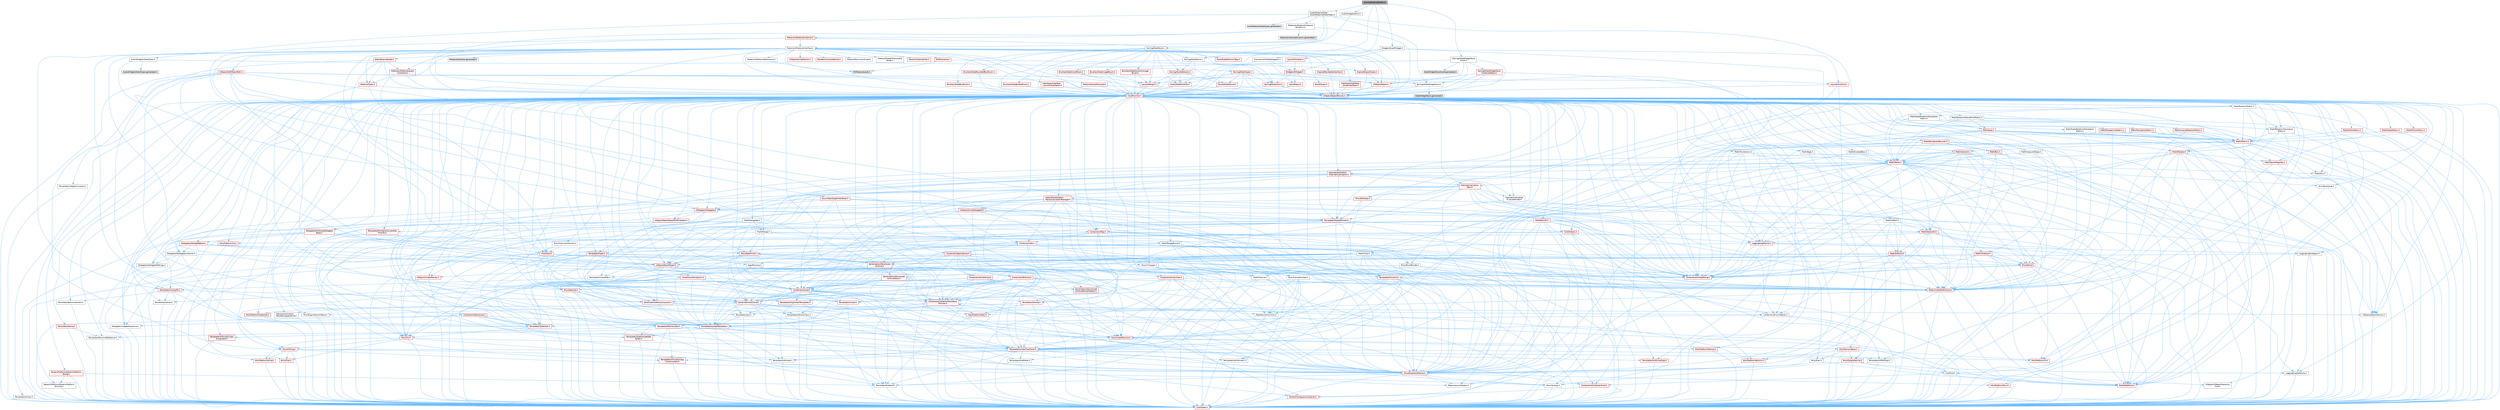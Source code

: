 digraph "SAudioMaterialButton.h"
{
 // INTERACTIVE_SVG=YES
 // LATEX_PDF_SIZE
  bgcolor="transparent";
  edge [fontname=Helvetica,fontsize=10,labelfontname=Helvetica,labelfontsize=10];
  node [fontname=Helvetica,fontsize=10,shape=box,height=0.2,width=0.4];
  Node1 [id="Node000001",label="SAudioMaterialButton.h",height=0.2,width=0.4,color="gray40", fillcolor="grey60", style="filled", fontcolor="black",tooltip=" "];
  Node1 -> Node2 [id="edge1_Node000001_Node000002",color="steelblue1",style="solid",tooltip=" "];
  Node2 [id="Node000002",label="AudioMaterialSlate\l/AudioMaterialSlateTypes.h",height=0.2,width=0.4,color="grey40", fillcolor="white", style="filled",URL="$d3/d2d/AudioMaterialSlateTypes_8h.html",tooltip=" "];
  Node2 -> Node3 [id="edge2_Node000002_Node000003",color="steelblue1",style="solid",tooltip=" "];
  Node3 [id="Node000003",label="AudioWidgetsSlateTypes.h",height=0.2,width=0.4,color="grey40", fillcolor="white", style="filled",URL="$d1/d08/AudioWidgetsSlateTypes_8h.html",tooltip=" "];
  Node3 -> Node4 [id="edge3_Node000003_Node000004",color="steelblue1",style="solid",tooltip=" "];
  Node4 [id="Node000004",label="Delegates/Delegate.h",height=0.2,width=0.4,color="red", fillcolor="#FFF0F0", style="filled",URL="$d4/d80/Delegate_8h.html",tooltip=" "];
  Node4 -> Node5 [id="edge4_Node000004_Node000005",color="steelblue1",style="solid",tooltip=" "];
  Node5 [id="Node000005",label="CoreTypes.h",height=0.2,width=0.4,color="red", fillcolor="#FFF0F0", style="filled",URL="$dc/dec/CoreTypes_8h.html",tooltip=" "];
  Node4 -> Node19 [id="edge5_Node000004_Node000019",color="steelblue1",style="solid",tooltip=" "];
  Node19 [id="Node000019",label="Misc/AssertionMacros.h",height=0.2,width=0.4,color="red", fillcolor="#FFF0F0", style="filled",URL="$d0/dfa/AssertionMacros_8h.html",tooltip=" "];
  Node19 -> Node5 [id="edge6_Node000019_Node000005",color="steelblue1",style="solid",tooltip=" "];
  Node19 -> Node20 [id="edge7_Node000019_Node000020",color="steelblue1",style="solid",tooltip=" "];
  Node20 [id="Node000020",label="HAL/PlatformMisc.h",height=0.2,width=0.4,color="red", fillcolor="#FFF0F0", style="filled",URL="$d0/df5/PlatformMisc_8h.html",tooltip=" "];
  Node20 -> Node5 [id="edge8_Node000020_Node000005",color="steelblue1",style="solid",tooltip=" "];
  Node19 -> Node10 [id="edge9_Node000019_Node000010",color="steelblue1",style="solid",tooltip=" "];
  Node10 [id="Node000010",label="PreprocessorHelpers.h",height=0.2,width=0.4,color="grey40", fillcolor="white", style="filled",URL="$db/ddb/PreprocessorHelpers_8h.html",tooltip=" "];
  Node19 -> Node56 [id="edge10_Node000019_Node000056",color="steelblue1",style="solid",tooltip=" "];
  Node56 [id="Node000056",label="Templates/EnableIf.h",height=0.2,width=0.4,color="grey40", fillcolor="white", style="filled",URL="$d7/d60/EnableIf_8h.html",tooltip=" "];
  Node56 -> Node5 [id="edge11_Node000056_Node000005",color="steelblue1",style="solid",tooltip=" "];
  Node19 -> Node62 [id="edge12_Node000019_Node000062",color="steelblue1",style="solid",tooltip=" "];
  Node62 [id="Node000062",label="Misc/VarArgs.h",height=0.2,width=0.4,color="grey40", fillcolor="white", style="filled",URL="$d5/d6f/VarArgs_8h.html",tooltip=" "];
  Node62 -> Node5 [id="edge13_Node000062_Node000005",color="steelblue1",style="solid",tooltip=" "];
  Node4 -> Node70 [id="edge14_Node000004_Node000070",color="steelblue1",style="solid",tooltip=" "];
  Node70 [id="Node000070",label="UObject/NameTypes.h",height=0.2,width=0.4,color="red", fillcolor="#FFF0F0", style="filled",URL="$d6/d35/NameTypes_8h.html",tooltip=" "];
  Node70 -> Node5 [id="edge15_Node000070_Node000005",color="steelblue1",style="solid",tooltip=" "];
  Node70 -> Node19 [id="edge16_Node000070_Node000019",color="steelblue1",style="solid",tooltip=" "];
  Node70 -> Node71 [id="edge17_Node000070_Node000071",color="steelblue1",style="solid",tooltip=" "];
  Node71 [id="Node000071",label="HAL/UnrealMemory.h",height=0.2,width=0.4,color="red", fillcolor="#FFF0F0", style="filled",URL="$d9/d96/UnrealMemory_8h.html",tooltip=" "];
  Node71 -> Node5 [id="edge18_Node000071_Node000005",color="steelblue1",style="solid",tooltip=" "];
  Node71 -> Node75 [id="edge19_Node000071_Node000075",color="steelblue1",style="solid",tooltip=" "];
  Node75 [id="Node000075",label="HAL/MemoryBase.h",height=0.2,width=0.4,color="red", fillcolor="#FFF0F0", style="filled",URL="$d6/d9f/MemoryBase_8h.html",tooltip=" "];
  Node75 -> Node5 [id="edge20_Node000075_Node000005",color="steelblue1",style="solid",tooltip=" "];
  Node75 -> Node49 [id="edge21_Node000075_Node000049",color="steelblue1",style="solid",tooltip=" "];
  Node49 [id="Node000049",label="HAL/PlatformAtomics.h",height=0.2,width=0.4,color="red", fillcolor="#FFF0F0", style="filled",URL="$d3/d36/PlatformAtomics_8h.html",tooltip=" "];
  Node49 -> Node5 [id="edge22_Node000049_Node000005",color="steelblue1",style="solid",tooltip=" "];
  Node75 -> Node32 [id="edge23_Node000075_Node000032",color="steelblue1",style="solid",tooltip=" "];
  Node32 [id="Node000032",label="HAL/PlatformCrt.h",height=0.2,width=0.4,color="red", fillcolor="#FFF0F0", style="filled",URL="$d8/d75/PlatformCrt_8h.html",tooltip=" "];
  Node75 -> Node76 [id="edge24_Node000075_Node000076",color="steelblue1",style="solid",tooltip=" "];
  Node76 [id="Node000076",label="Misc/Exec.h",height=0.2,width=0.4,color="grey40", fillcolor="white", style="filled",URL="$de/ddb/Exec_8h.html",tooltip=" "];
  Node76 -> Node5 [id="edge25_Node000076_Node000005",color="steelblue1",style="solid",tooltip=" "];
  Node76 -> Node19 [id="edge26_Node000076_Node000019",color="steelblue1",style="solid",tooltip=" "];
  Node75 -> Node77 [id="edge27_Node000075_Node000077",color="steelblue1",style="solid",tooltip=" "];
  Node77 [id="Node000077",label="Misc/OutputDevice.h",height=0.2,width=0.4,color="red", fillcolor="#FFF0F0", style="filled",URL="$d7/d32/OutputDevice_8h.html",tooltip=" "];
  Node77 -> Node27 [id="edge28_Node000077_Node000027",color="steelblue1",style="solid",tooltip=" "];
  Node27 [id="Node000027",label="CoreFwd.h",height=0.2,width=0.4,color="grey40", fillcolor="white", style="filled",URL="$d1/d1e/CoreFwd_8h.html",tooltip=" "];
  Node27 -> Node5 [id="edge29_Node000027_Node000005",color="steelblue1",style="solid",tooltip=" "];
  Node27 -> Node28 [id="edge30_Node000027_Node000028",color="steelblue1",style="solid",tooltip=" "];
  Node28 [id="Node000028",label="Containers/ContainersFwd.h",height=0.2,width=0.4,color="red", fillcolor="#FFF0F0", style="filled",URL="$d4/d0a/ContainersFwd_8h.html",tooltip=" "];
  Node28 -> Node5 [id="edge31_Node000028_Node000005",color="steelblue1",style="solid",tooltip=" "];
  Node28 -> Node25 [id="edge32_Node000028_Node000025",color="steelblue1",style="solid",tooltip=" "];
  Node25 [id="Node000025",label="Traits/IsContiguousContainer.h",height=0.2,width=0.4,color="red", fillcolor="#FFF0F0", style="filled",URL="$d5/d3c/IsContiguousContainer_8h.html",tooltip=" "];
  Node25 -> Node5 [id="edge33_Node000025_Node000005",color="steelblue1",style="solid",tooltip=" "];
  Node27 -> Node29 [id="edge34_Node000027_Node000029",color="steelblue1",style="solid",tooltip=" "];
  Node29 [id="Node000029",label="Math/MathFwd.h",height=0.2,width=0.4,color="red", fillcolor="#FFF0F0", style="filled",URL="$d2/d10/MathFwd_8h.html",tooltip=" "];
  Node27 -> Node30 [id="edge35_Node000027_Node000030",color="steelblue1",style="solid",tooltip=" "];
  Node30 [id="Node000030",label="UObject/UObjectHierarchy\lFwd.h",height=0.2,width=0.4,color="grey40", fillcolor="white", style="filled",URL="$d3/d13/UObjectHierarchyFwd_8h.html",tooltip=" "];
  Node77 -> Node5 [id="edge36_Node000077_Node000005",color="steelblue1",style="solid",tooltip=" "];
  Node77 -> Node78 [id="edge37_Node000077_Node000078",color="steelblue1",style="solid",tooltip=" "];
  Node78 [id="Node000078",label="Logging/LogVerbosity.h",height=0.2,width=0.4,color="grey40", fillcolor="white", style="filled",URL="$d2/d8f/LogVerbosity_8h.html",tooltip=" "];
  Node78 -> Node5 [id="edge38_Node000078_Node000005",color="steelblue1",style="solid",tooltip=" "];
  Node77 -> Node62 [id="edge39_Node000077_Node000062",color="steelblue1",style="solid",tooltip=" "];
  Node71 -> Node88 [id="edge40_Node000071_Node000088",color="steelblue1",style="solid",tooltip=" "];
  Node88 [id="Node000088",label="HAL/PlatformMemory.h",height=0.2,width=0.4,color="red", fillcolor="#FFF0F0", style="filled",URL="$de/d68/PlatformMemory_8h.html",tooltip=" "];
  Node88 -> Node5 [id="edge41_Node000088_Node000005",color="steelblue1",style="solid",tooltip=" "];
  Node71 -> Node91 [id="edge42_Node000071_Node000091",color="steelblue1",style="solid",tooltip=" "];
  Node91 [id="Node000091",label="Templates/IsPointer.h",height=0.2,width=0.4,color="grey40", fillcolor="white", style="filled",URL="$d7/d05/IsPointer_8h.html",tooltip=" "];
  Node91 -> Node5 [id="edge43_Node000091_Node000005",color="steelblue1",style="solid",tooltip=" "];
  Node70 -> Node92 [id="edge44_Node000070_Node000092",color="steelblue1",style="solid",tooltip=" "];
  Node92 [id="Node000092",label="Templates/UnrealTypeTraits.h",height=0.2,width=0.4,color="red", fillcolor="#FFF0F0", style="filled",URL="$d2/d2d/UnrealTypeTraits_8h.html",tooltip=" "];
  Node92 -> Node5 [id="edge45_Node000092_Node000005",color="steelblue1",style="solid",tooltip=" "];
  Node92 -> Node91 [id="edge46_Node000092_Node000091",color="steelblue1",style="solid",tooltip=" "];
  Node92 -> Node19 [id="edge47_Node000092_Node000019",color="steelblue1",style="solid",tooltip=" "];
  Node92 -> Node84 [id="edge48_Node000092_Node000084",color="steelblue1",style="solid",tooltip=" "];
  Node84 [id="Node000084",label="Templates/AndOrNot.h",height=0.2,width=0.4,color="grey40", fillcolor="white", style="filled",URL="$db/d0a/AndOrNot_8h.html",tooltip=" "];
  Node84 -> Node5 [id="edge49_Node000084_Node000005",color="steelblue1",style="solid",tooltip=" "];
  Node92 -> Node56 [id="edge50_Node000092_Node000056",color="steelblue1",style="solid",tooltip=" "];
  Node92 -> Node93 [id="edge51_Node000092_Node000093",color="steelblue1",style="solid",tooltip=" "];
  Node93 [id="Node000093",label="Templates/IsArithmetic.h",height=0.2,width=0.4,color="grey40", fillcolor="white", style="filled",URL="$d2/d5d/IsArithmetic_8h.html",tooltip=" "];
  Node93 -> Node5 [id="edge52_Node000093_Node000005",color="steelblue1",style="solid",tooltip=" "];
  Node92 -> Node95 [id="edge53_Node000092_Node000095",color="steelblue1",style="solid",tooltip=" "];
  Node95 [id="Node000095",label="Templates/IsPODType.h",height=0.2,width=0.4,color="grey40", fillcolor="white", style="filled",URL="$d7/db1/IsPODType_8h.html",tooltip=" "];
  Node95 -> Node5 [id="edge54_Node000095_Node000005",color="steelblue1",style="solid",tooltip=" "];
  Node92 -> Node96 [id="edge55_Node000092_Node000096",color="steelblue1",style="solid",tooltip=" "];
  Node96 [id="Node000096",label="Templates/IsUECoreType.h",height=0.2,width=0.4,color="red", fillcolor="#FFF0F0", style="filled",URL="$d1/db8/IsUECoreType_8h.html",tooltip=" "];
  Node96 -> Node5 [id="edge56_Node000096_Node000005",color="steelblue1",style="solid",tooltip=" "];
  Node92 -> Node85 [id="edge57_Node000092_Node000085",color="steelblue1",style="solid",tooltip=" "];
  Node85 [id="Node000085",label="Templates/IsTriviallyCopy\lConstructible.h",height=0.2,width=0.4,color="red", fillcolor="#FFF0F0", style="filled",URL="$d3/d78/IsTriviallyCopyConstructible_8h.html",tooltip=" "];
  Node85 -> Node5 [id="edge58_Node000085_Node000005",color="steelblue1",style="solid",tooltip=" "];
  Node70 -> Node97 [id="edge59_Node000070_Node000097",color="steelblue1",style="solid",tooltip=" "];
  Node97 [id="Node000097",label="Templates/UnrealTemplate.h",height=0.2,width=0.4,color="red", fillcolor="#FFF0F0", style="filled",URL="$d4/d24/UnrealTemplate_8h.html",tooltip=" "];
  Node97 -> Node5 [id="edge60_Node000097_Node000005",color="steelblue1",style="solid",tooltip=" "];
  Node97 -> Node91 [id="edge61_Node000097_Node000091",color="steelblue1",style="solid",tooltip=" "];
  Node97 -> Node71 [id="edge62_Node000097_Node000071",color="steelblue1",style="solid",tooltip=" "];
  Node97 -> Node92 [id="edge63_Node000097_Node000092",color="steelblue1",style="solid",tooltip=" "];
  Node97 -> Node100 [id="edge64_Node000097_Node000100",color="steelblue1",style="solid",tooltip=" "];
  Node100 [id="Node000100",label="Templates/RemoveReference.h",height=0.2,width=0.4,color="grey40", fillcolor="white", style="filled",URL="$da/dbe/RemoveReference_8h.html",tooltip=" "];
  Node100 -> Node5 [id="edge65_Node000100_Node000005",color="steelblue1",style="solid",tooltip=" "];
  Node97 -> Node101 [id="edge66_Node000097_Node000101",color="steelblue1",style="solid",tooltip=" "];
  Node101 [id="Node000101",label="Templates/TypeCompatible\lBytes.h",height=0.2,width=0.4,color="red", fillcolor="#FFF0F0", style="filled",URL="$df/d0a/TypeCompatibleBytes_8h.html",tooltip=" "];
  Node101 -> Node5 [id="edge67_Node000101_Node000005",color="steelblue1",style="solid",tooltip=" "];
  Node97 -> Node25 [id="edge68_Node000097_Node000025",color="steelblue1",style="solid",tooltip=" "];
  Node70 -> Node103 [id="edge69_Node000070_Node000103",color="steelblue1",style="solid",tooltip=" "];
  Node103 [id="Node000103",label="Containers/UnrealString.h",height=0.2,width=0.4,color="red", fillcolor="#FFF0F0", style="filled",URL="$d5/dba/UnrealString_8h.html",tooltip=" "];
  Node70 -> Node110 [id="edge70_Node000070_Node000110",color="steelblue1",style="solid",tooltip=" "];
  Node110 [id="Node000110",label="Containers/StringConv.h",height=0.2,width=0.4,color="red", fillcolor="#FFF0F0", style="filled",URL="$d3/ddf/StringConv_8h.html",tooltip=" "];
  Node110 -> Node5 [id="edge71_Node000110_Node000005",color="steelblue1",style="solid",tooltip=" "];
  Node110 -> Node19 [id="edge72_Node000110_Node000019",color="steelblue1",style="solid",tooltip=" "];
  Node110 -> Node111 [id="edge73_Node000110_Node000111",color="steelblue1",style="solid",tooltip=" "];
  Node111 [id="Node000111",label="Containers/ContainerAllocation\lPolicies.h",height=0.2,width=0.4,color="red", fillcolor="#FFF0F0", style="filled",URL="$d7/dff/ContainerAllocationPolicies_8h.html",tooltip=" "];
  Node111 -> Node5 [id="edge74_Node000111_Node000005",color="steelblue1",style="solid",tooltip=" "];
  Node111 -> Node111 [id="edge75_Node000111_Node000111",color="steelblue1",style="solid",tooltip=" "];
  Node111 -> Node113 [id="edge76_Node000111_Node000113",color="steelblue1",style="solid",tooltip=" "];
  Node113 [id="Node000113",label="HAL/PlatformMath.h",height=0.2,width=0.4,color="red", fillcolor="#FFF0F0", style="filled",URL="$dc/d53/PlatformMath_8h.html",tooltip=" "];
  Node113 -> Node5 [id="edge77_Node000113_Node000005",color="steelblue1",style="solid",tooltip=" "];
  Node111 -> Node71 [id="edge78_Node000111_Node000071",color="steelblue1",style="solid",tooltip=" "];
  Node111 -> Node42 [id="edge79_Node000111_Node000042",color="steelblue1",style="solid",tooltip=" "];
  Node42 [id="Node000042",label="Math/NumericLimits.h",height=0.2,width=0.4,color="grey40", fillcolor="white", style="filled",URL="$df/d1b/NumericLimits_8h.html",tooltip=" "];
  Node42 -> Node5 [id="edge80_Node000042_Node000005",color="steelblue1",style="solid",tooltip=" "];
  Node111 -> Node19 [id="edge81_Node000111_Node000019",color="steelblue1",style="solid",tooltip=" "];
  Node111 -> Node122 [id="edge82_Node000111_Node000122",color="steelblue1",style="solid",tooltip=" "];
  Node122 [id="Node000122",label="Templates/MemoryOps.h",height=0.2,width=0.4,color="red", fillcolor="#FFF0F0", style="filled",URL="$db/dea/MemoryOps_8h.html",tooltip=" "];
  Node122 -> Node5 [id="edge83_Node000122_Node000005",color="steelblue1",style="solid",tooltip=" "];
  Node122 -> Node71 [id="edge84_Node000122_Node000071",color="steelblue1",style="solid",tooltip=" "];
  Node122 -> Node86 [id="edge85_Node000122_Node000086",color="steelblue1",style="solid",tooltip=" "];
  Node86 [id="Node000086",label="Templates/IsTriviallyCopy\lAssignable.h",height=0.2,width=0.4,color="red", fillcolor="#FFF0F0", style="filled",URL="$d2/df2/IsTriviallyCopyAssignable_8h.html",tooltip=" "];
  Node86 -> Node5 [id="edge86_Node000086_Node000005",color="steelblue1",style="solid",tooltip=" "];
  Node122 -> Node85 [id="edge87_Node000122_Node000085",color="steelblue1",style="solid",tooltip=" "];
  Node122 -> Node92 [id="edge88_Node000122_Node000092",color="steelblue1",style="solid",tooltip=" "];
  Node111 -> Node101 [id="edge89_Node000111_Node000101",color="steelblue1",style="solid",tooltip=" "];
  Node110 -> Node123 [id="edge90_Node000110_Node000123",color="steelblue1",style="solid",tooltip=" "];
  Node123 [id="Node000123",label="Containers/Array.h",height=0.2,width=0.4,color="red", fillcolor="#FFF0F0", style="filled",URL="$df/dd0/Array_8h.html",tooltip=" "];
  Node123 -> Node5 [id="edge91_Node000123_Node000005",color="steelblue1",style="solid",tooltip=" "];
  Node123 -> Node19 [id="edge92_Node000123_Node000019",color="steelblue1",style="solid",tooltip=" "];
  Node123 -> Node71 [id="edge93_Node000123_Node000071",color="steelblue1",style="solid",tooltip=" "];
  Node123 -> Node92 [id="edge94_Node000123_Node000092",color="steelblue1",style="solid",tooltip=" "];
  Node123 -> Node97 [id="edge95_Node000123_Node000097",color="steelblue1",style="solid",tooltip=" "];
  Node123 -> Node111 [id="edge96_Node000123_Node000111",color="steelblue1",style="solid",tooltip=" "];
  Node123 -> Node130 [id="edge97_Node000123_Node000130",color="steelblue1",style="solid",tooltip=" "];
  Node130 [id="Node000130",label="Serialization/Archive.h",height=0.2,width=0.4,color="red", fillcolor="#FFF0F0", style="filled",URL="$d7/d3b/Archive_8h.html",tooltip=" "];
  Node130 -> Node27 [id="edge98_Node000130_Node000027",color="steelblue1",style="solid",tooltip=" "];
  Node130 -> Node5 [id="edge99_Node000130_Node000005",color="steelblue1",style="solid",tooltip=" "];
  Node130 -> Node131 [id="edge100_Node000130_Node000131",color="steelblue1",style="solid",tooltip=" "];
  Node131 [id="Node000131",label="HAL/PlatformProperties.h",height=0.2,width=0.4,color="red", fillcolor="#FFF0F0", style="filled",URL="$d9/db0/PlatformProperties_8h.html",tooltip=" "];
  Node131 -> Node5 [id="edge101_Node000131_Node000005",color="steelblue1",style="solid",tooltip=" "];
  Node130 -> Node134 [id="edge102_Node000130_Node000134",color="steelblue1",style="solid",tooltip=" "];
  Node134 [id="Node000134",label="Internationalization\l/TextNamespaceFwd.h",height=0.2,width=0.4,color="grey40", fillcolor="white", style="filled",URL="$d8/d97/TextNamespaceFwd_8h.html",tooltip=" "];
  Node134 -> Node5 [id="edge103_Node000134_Node000005",color="steelblue1",style="solid",tooltip=" "];
  Node130 -> Node29 [id="edge104_Node000130_Node000029",color="steelblue1",style="solid",tooltip=" "];
  Node130 -> Node19 [id="edge105_Node000130_Node000019",color="steelblue1",style="solid",tooltip=" "];
  Node130 -> Node135 [id="edge106_Node000130_Node000135",color="steelblue1",style="solid",tooltip=" "];
  Node135 [id="Node000135",label="Misc/EngineVersionBase.h",height=0.2,width=0.4,color="grey40", fillcolor="white", style="filled",URL="$d5/d2b/EngineVersionBase_8h.html",tooltip=" "];
  Node135 -> Node5 [id="edge107_Node000135_Node000005",color="steelblue1",style="solid",tooltip=" "];
  Node130 -> Node62 [id="edge108_Node000130_Node000062",color="steelblue1",style="solid",tooltip=" "];
  Node130 -> Node56 [id="edge109_Node000130_Node000056",color="steelblue1",style="solid",tooltip=" "];
  Node130 -> Node138 [id="edge110_Node000130_Node000138",color="steelblue1",style="solid",tooltip=" "];
  Node138 [id="Node000138",label="Templates/IsEnumClass.h",height=0.2,width=0.4,color="grey40", fillcolor="white", style="filled",URL="$d7/d15/IsEnumClass_8h.html",tooltip=" "];
  Node138 -> Node5 [id="edge111_Node000138_Node000005",color="steelblue1",style="solid",tooltip=" "];
  Node138 -> Node84 [id="edge112_Node000138_Node000084",color="steelblue1",style="solid",tooltip=" "];
  Node130 -> Node97 [id="edge113_Node000130_Node000097",color="steelblue1",style="solid",tooltip=" "];
  Node130 -> Node139 [id="edge114_Node000130_Node000139",color="steelblue1",style="solid",tooltip=" "];
  Node139 [id="Node000139",label="UObject/ObjectVersion.h",height=0.2,width=0.4,color="grey40", fillcolor="white", style="filled",URL="$da/d63/ObjectVersion_8h.html",tooltip=" "];
  Node139 -> Node5 [id="edge115_Node000139_Node000005",color="steelblue1",style="solid",tooltip=" "];
  Node123 -> Node156 [id="edge116_Node000123_Node000156",color="steelblue1",style="solid",tooltip=" "];
  Node156 [id="Node000156",label="Templates/Invoke.h",height=0.2,width=0.4,color="red", fillcolor="#FFF0F0", style="filled",URL="$d7/deb/Invoke_8h.html",tooltip=" "];
  Node156 -> Node5 [id="edge117_Node000156_Node000005",color="steelblue1",style="solid",tooltip=" "];
  Node156 -> Node97 [id="edge118_Node000156_Node000097",color="steelblue1",style="solid",tooltip=" "];
  Node123 -> Node161 [id="edge119_Node000123_Node000161",color="steelblue1",style="solid",tooltip=" "];
  Node161 [id="Node000161",label="Templates/Less.h",height=0.2,width=0.4,color="grey40", fillcolor="white", style="filled",URL="$de/dc8/Less_8h.html",tooltip=" "];
  Node161 -> Node5 [id="edge120_Node000161_Node000005",color="steelblue1",style="solid",tooltip=" "];
  Node161 -> Node97 [id="edge121_Node000161_Node000097",color="steelblue1",style="solid",tooltip=" "];
  Node123 -> Node169 [id="edge122_Node000123_Node000169",color="steelblue1",style="solid",tooltip=" "];
  Node169 [id="Node000169",label="Templates/Sorting.h",height=0.2,width=0.4,color="red", fillcolor="#FFF0F0", style="filled",URL="$d3/d9e/Sorting_8h.html",tooltip=" "];
  Node169 -> Node5 [id="edge123_Node000169_Node000005",color="steelblue1",style="solid",tooltip=" "];
  Node169 -> Node113 [id="edge124_Node000169_Node000113",color="steelblue1",style="solid",tooltip=" "];
  Node169 -> Node161 [id="edge125_Node000169_Node000161",color="steelblue1",style="solid",tooltip=" "];
  Node123 -> Node173 [id="edge126_Node000123_Node000173",color="steelblue1",style="solid",tooltip=" "];
  Node173 [id="Node000173",label="Templates/AlignmentTemplates.h",height=0.2,width=0.4,color="red", fillcolor="#FFF0F0", style="filled",URL="$dd/d32/AlignmentTemplates_8h.html",tooltip=" "];
  Node173 -> Node5 [id="edge127_Node000173_Node000005",color="steelblue1",style="solid",tooltip=" "];
  Node173 -> Node91 [id="edge128_Node000173_Node000091",color="steelblue1",style="solid",tooltip=" "];
  Node110 -> Node147 [id="edge129_Node000110_Node000147",color="steelblue1",style="solid",tooltip=" "];
  Node147 [id="Node000147",label="Misc/CString.h",height=0.2,width=0.4,color="red", fillcolor="#FFF0F0", style="filled",URL="$d2/d49/CString_8h.html",tooltip=" "];
  Node147 -> Node5 [id="edge130_Node000147_Node000005",color="steelblue1",style="solid",tooltip=" "];
  Node147 -> Node32 [id="edge131_Node000147_Node000032",color="steelblue1",style="solid",tooltip=" "];
  Node147 -> Node73 [id="edge132_Node000147_Node000073",color="steelblue1",style="solid",tooltip=" "];
  Node73 [id="Node000073",label="HAL/PlatformString.h",height=0.2,width=0.4,color="red", fillcolor="#FFF0F0", style="filled",URL="$db/db5/PlatformString_8h.html",tooltip=" "];
  Node73 -> Node5 [id="edge133_Node000073_Node000005",color="steelblue1",style="solid",tooltip=" "];
  Node147 -> Node19 [id="edge134_Node000147_Node000019",color="steelblue1",style="solid",tooltip=" "];
  Node147 -> Node148 [id="edge135_Node000147_Node000148",color="steelblue1",style="solid",tooltip=" "];
  Node148 [id="Node000148",label="Misc/Char.h",height=0.2,width=0.4,color="red", fillcolor="#FFF0F0", style="filled",URL="$d0/d58/Char_8h.html",tooltip=" "];
  Node148 -> Node5 [id="edge136_Node000148_Node000005",color="steelblue1",style="solid",tooltip=" "];
  Node147 -> Node62 [id="edge137_Node000147_Node000062",color="steelblue1",style="solid",tooltip=" "];
  Node110 -> Node174 [id="edge138_Node000110_Node000174",color="steelblue1",style="solid",tooltip=" "];
  Node174 [id="Node000174",label="Templates/IsArray.h",height=0.2,width=0.4,color="grey40", fillcolor="white", style="filled",URL="$d8/d8d/IsArray_8h.html",tooltip=" "];
  Node174 -> Node5 [id="edge139_Node000174_Node000005",color="steelblue1",style="solid",tooltip=" "];
  Node110 -> Node97 [id="edge140_Node000110_Node000097",color="steelblue1",style="solid",tooltip=" "];
  Node110 -> Node92 [id="edge141_Node000110_Node000092",color="steelblue1",style="solid",tooltip=" "];
  Node110 -> Node25 [id="edge142_Node000110_Node000025",color="steelblue1",style="solid",tooltip=" "];
  Node70 -> Node175 [id="edge143_Node000070_Node000175",color="steelblue1",style="solid",tooltip=" "];
  Node175 [id="Node000175",label="UObject/UnrealNames.h",height=0.2,width=0.4,color="red", fillcolor="#FFF0F0", style="filled",URL="$d8/db1/UnrealNames_8h.html",tooltip=" "];
  Node175 -> Node5 [id="edge144_Node000175_Node000005",color="steelblue1",style="solid",tooltip=" "];
  Node70 -> Node141 [id="edge145_Node000070_Node000141",color="steelblue1",style="solid",tooltip=" "];
  Node141 [id="Node000141",label="Serialization/MemoryLayout.h",height=0.2,width=0.4,color="red", fillcolor="#FFF0F0", style="filled",URL="$d7/d66/MemoryLayout_8h.html",tooltip=" "];
  Node141 -> Node144 [id="edge146_Node000141_Node000144",color="steelblue1",style="solid",tooltip=" "];
  Node144 [id="Node000144",label="Containers/EnumAsByte.h",height=0.2,width=0.4,color="grey40", fillcolor="white", style="filled",URL="$d6/d9a/EnumAsByte_8h.html",tooltip=" "];
  Node144 -> Node5 [id="edge147_Node000144_Node000005",color="steelblue1",style="solid",tooltip=" "];
  Node144 -> Node95 [id="edge148_Node000144_Node000095",color="steelblue1",style="solid",tooltip=" "];
  Node144 -> Node145 [id="edge149_Node000144_Node000145",color="steelblue1",style="solid",tooltip=" "];
  Node145 [id="Node000145",label="Templates/TypeHash.h",height=0.2,width=0.4,color="red", fillcolor="#FFF0F0", style="filled",URL="$d1/d62/TypeHash_8h.html",tooltip=" "];
  Node145 -> Node5 [id="edge150_Node000145_Node000005",color="steelblue1",style="solid",tooltip=" "];
  Node145 -> Node146 [id="edge151_Node000145_Node000146",color="steelblue1",style="solid",tooltip=" "];
  Node146 [id="Node000146",label="Misc/Crc.h",height=0.2,width=0.4,color="red", fillcolor="#FFF0F0", style="filled",URL="$d4/dd2/Crc_8h.html",tooltip=" "];
  Node146 -> Node5 [id="edge152_Node000146_Node000005",color="steelblue1",style="solid",tooltip=" "];
  Node146 -> Node73 [id="edge153_Node000146_Node000073",color="steelblue1",style="solid",tooltip=" "];
  Node146 -> Node19 [id="edge154_Node000146_Node000019",color="steelblue1",style="solid",tooltip=" "];
  Node146 -> Node147 [id="edge155_Node000146_Node000147",color="steelblue1",style="solid",tooltip=" "];
  Node146 -> Node148 [id="edge156_Node000146_Node000148",color="steelblue1",style="solid",tooltip=" "];
  Node146 -> Node92 [id="edge157_Node000146_Node000092",color="steelblue1",style="solid",tooltip=" "];
  Node141 -> Node71 [id="edge158_Node000141_Node000071",color="steelblue1",style="solid",tooltip=" "];
  Node141 -> Node56 [id="edge159_Node000141_Node000056",color="steelblue1",style="solid",tooltip=" "];
  Node141 -> Node97 [id="edge160_Node000141_Node000097",color="steelblue1",style="solid",tooltip=" "];
  Node4 -> Node183 [id="edge161_Node000004_Node000183",color="steelblue1",style="solid",tooltip=" "];
  Node183 [id="Node000183",label="Templates/SharedPointer.h",height=0.2,width=0.4,color="red", fillcolor="#FFF0F0", style="filled",URL="$d2/d17/SharedPointer_8h.html",tooltip=" "];
  Node183 -> Node5 [id="edge162_Node000183_Node000005",color="steelblue1",style="solid",tooltip=" "];
  Node183 -> Node184 [id="edge163_Node000183_Node000184",color="steelblue1",style="solid",tooltip=" "];
  Node184 [id="Node000184",label="Templates/PointerIsConvertible\lFromTo.h",height=0.2,width=0.4,color="red", fillcolor="#FFF0F0", style="filled",URL="$d6/d65/PointerIsConvertibleFromTo_8h.html",tooltip=" "];
  Node184 -> Node5 [id="edge164_Node000184_Node000005",color="steelblue1",style="solid",tooltip=" "];
  Node183 -> Node19 [id="edge165_Node000183_Node000019",color="steelblue1",style="solid",tooltip=" "];
  Node183 -> Node71 [id="edge166_Node000183_Node000071",color="steelblue1",style="solid",tooltip=" "];
  Node183 -> Node123 [id="edge167_Node000183_Node000123",color="steelblue1",style="solid",tooltip=" "];
  Node183 -> Node185 [id="edge168_Node000183_Node000185",color="steelblue1",style="solid",tooltip=" "];
  Node185 [id="Node000185",label="Containers/Map.h",height=0.2,width=0.4,color="red", fillcolor="#FFF0F0", style="filled",URL="$df/d79/Map_8h.html",tooltip=" "];
  Node185 -> Node5 [id="edge169_Node000185_Node000005",color="steelblue1",style="solid",tooltip=" "];
  Node185 -> Node186 [id="edge170_Node000185_Node000186",color="steelblue1",style="solid",tooltip=" "];
  Node186 [id="Node000186",label="Algo/Reverse.h",height=0.2,width=0.4,color="grey40", fillcolor="white", style="filled",URL="$d5/d93/Reverse_8h.html",tooltip=" "];
  Node186 -> Node5 [id="edge171_Node000186_Node000005",color="steelblue1",style="solid",tooltip=" "];
  Node186 -> Node97 [id="edge172_Node000186_Node000097",color="steelblue1",style="solid",tooltip=" "];
  Node185 -> Node187 [id="edge173_Node000185_Node000187",color="steelblue1",style="solid",tooltip=" "];
  Node187 [id="Node000187",label="Containers/Set.h",height=0.2,width=0.4,color="red", fillcolor="#FFF0F0", style="filled",URL="$d4/d45/Set_8h.html",tooltip=" "];
  Node187 -> Node111 [id="edge174_Node000187_Node000111",color="steelblue1",style="solid",tooltip=" "];
  Node187 -> Node189 [id="edge175_Node000187_Node000189",color="steelblue1",style="solid",tooltip=" "];
  Node189 [id="Node000189",label="Containers/SparseArray.h",height=0.2,width=0.4,color="red", fillcolor="#FFF0F0", style="filled",URL="$d5/dbf/SparseArray_8h.html",tooltip=" "];
  Node189 -> Node5 [id="edge176_Node000189_Node000005",color="steelblue1",style="solid",tooltip=" "];
  Node189 -> Node19 [id="edge177_Node000189_Node000019",color="steelblue1",style="solid",tooltip=" "];
  Node189 -> Node71 [id="edge178_Node000189_Node000071",color="steelblue1",style="solid",tooltip=" "];
  Node189 -> Node92 [id="edge179_Node000189_Node000092",color="steelblue1",style="solid",tooltip=" "];
  Node189 -> Node97 [id="edge180_Node000189_Node000097",color="steelblue1",style="solid",tooltip=" "];
  Node189 -> Node111 [id="edge181_Node000189_Node000111",color="steelblue1",style="solid",tooltip=" "];
  Node189 -> Node161 [id="edge182_Node000189_Node000161",color="steelblue1",style="solid",tooltip=" "];
  Node189 -> Node123 [id="edge183_Node000189_Node000123",color="steelblue1",style="solid",tooltip=" "];
  Node189 -> Node172 [id="edge184_Node000189_Node000172",color="steelblue1",style="solid",tooltip=" "];
  Node172 [id="Node000172",label="Math/UnrealMathUtility.h",height=0.2,width=0.4,color="red", fillcolor="#FFF0F0", style="filled",URL="$db/db8/UnrealMathUtility_8h.html",tooltip=" "];
  Node172 -> Node5 [id="edge185_Node000172_Node000005",color="steelblue1",style="solid",tooltip=" "];
  Node172 -> Node19 [id="edge186_Node000172_Node000019",color="steelblue1",style="solid",tooltip=" "];
  Node172 -> Node113 [id="edge187_Node000172_Node000113",color="steelblue1",style="solid",tooltip=" "];
  Node172 -> Node29 [id="edge188_Node000172_Node000029",color="steelblue1",style="solid",tooltip=" "];
  Node189 -> Node190 [id="edge189_Node000189_Node000190",color="steelblue1",style="solid",tooltip=" "];
  Node190 [id="Node000190",label="Containers/ScriptArray.h",height=0.2,width=0.4,color="red", fillcolor="#FFF0F0", style="filled",URL="$dc/daf/ScriptArray_8h.html",tooltip=" "];
  Node190 -> Node5 [id="edge190_Node000190_Node000005",color="steelblue1",style="solid",tooltip=" "];
  Node190 -> Node19 [id="edge191_Node000190_Node000019",color="steelblue1",style="solid",tooltip=" "];
  Node190 -> Node71 [id="edge192_Node000190_Node000071",color="steelblue1",style="solid",tooltip=" "];
  Node190 -> Node111 [id="edge193_Node000190_Node000111",color="steelblue1",style="solid",tooltip=" "];
  Node190 -> Node123 [id="edge194_Node000190_Node000123",color="steelblue1",style="solid",tooltip=" "];
  Node189 -> Node191 [id="edge195_Node000189_Node000191",color="steelblue1",style="solid",tooltip=" "];
  Node191 [id="Node000191",label="Containers/BitArray.h",height=0.2,width=0.4,color="red", fillcolor="#FFF0F0", style="filled",URL="$d1/de4/BitArray_8h.html",tooltip=" "];
  Node191 -> Node111 [id="edge196_Node000191_Node000111",color="steelblue1",style="solid",tooltip=" "];
  Node191 -> Node5 [id="edge197_Node000191_Node000005",color="steelblue1",style="solid",tooltip=" "];
  Node191 -> Node49 [id="edge198_Node000191_Node000049",color="steelblue1",style="solid",tooltip=" "];
  Node191 -> Node71 [id="edge199_Node000191_Node000071",color="steelblue1",style="solid",tooltip=" "];
  Node191 -> Node172 [id="edge200_Node000191_Node000172",color="steelblue1",style="solid",tooltip=" "];
  Node191 -> Node19 [id="edge201_Node000191_Node000019",color="steelblue1",style="solid",tooltip=" "];
  Node191 -> Node130 [id="edge202_Node000191_Node000130",color="steelblue1",style="solid",tooltip=" "];
  Node191 -> Node141 [id="edge203_Node000191_Node000141",color="steelblue1",style="solid",tooltip=" "];
  Node191 -> Node56 [id="edge204_Node000191_Node000056",color="steelblue1",style="solid",tooltip=" "];
  Node191 -> Node156 [id="edge205_Node000191_Node000156",color="steelblue1",style="solid",tooltip=" "];
  Node191 -> Node97 [id="edge206_Node000191_Node000097",color="steelblue1",style="solid",tooltip=" "];
  Node191 -> Node92 [id="edge207_Node000191_Node000092",color="steelblue1",style="solid",tooltip=" "];
  Node189 -> Node192 [id="edge208_Node000189_Node000192",color="steelblue1",style="solid",tooltip=" "];
  Node192 [id="Node000192",label="Serialization/Structured\lArchive.h",height=0.2,width=0.4,color="red", fillcolor="#FFF0F0", style="filled",URL="$d9/d1e/StructuredArchive_8h.html",tooltip=" "];
  Node192 -> Node123 [id="edge209_Node000192_Node000123",color="steelblue1",style="solid",tooltip=" "];
  Node192 -> Node111 [id="edge210_Node000192_Node000111",color="steelblue1",style="solid",tooltip=" "];
  Node192 -> Node5 [id="edge211_Node000192_Node000005",color="steelblue1",style="solid",tooltip=" "];
  Node192 -> Node130 [id="edge212_Node000192_Node000130",color="steelblue1",style="solid",tooltip=" "];
  Node192 -> Node195 [id="edge213_Node000192_Node000195",color="steelblue1",style="solid",tooltip=" "];
  Node195 [id="Node000195",label="Serialization/Structured\lArchiveNameHelpers.h",height=0.2,width=0.4,color="red", fillcolor="#FFF0F0", style="filled",URL="$d0/d7b/StructuredArchiveNameHelpers_8h.html",tooltip=" "];
  Node195 -> Node5 [id="edge214_Node000195_Node000005",color="steelblue1",style="solid",tooltip=" "];
  Node192 -> Node199 [id="edge215_Node000192_Node000199",color="steelblue1",style="solid",tooltip=" "];
  Node199 [id="Node000199",label="Serialization/Structured\lArchiveSlots.h",height=0.2,width=0.4,color="red", fillcolor="#FFF0F0", style="filled",URL="$d2/d87/StructuredArchiveSlots_8h.html",tooltip=" "];
  Node199 -> Node123 [id="edge216_Node000199_Node000123",color="steelblue1",style="solid",tooltip=" "];
  Node199 -> Node5 [id="edge217_Node000199_Node000005",color="steelblue1",style="solid",tooltip=" "];
  Node199 -> Node200 [id="edge218_Node000199_Node000200",color="steelblue1",style="solid",tooltip=" "];
  Node200 [id="Node000200",label="Misc/Optional.h",height=0.2,width=0.4,color="red", fillcolor="#FFF0F0", style="filled",URL="$d2/dae/Optional_8h.html",tooltip=" "];
  Node200 -> Node5 [id="edge219_Node000200_Node000005",color="steelblue1",style="solid",tooltip=" "];
  Node200 -> Node19 [id="edge220_Node000200_Node000019",color="steelblue1",style="solid",tooltip=" "];
  Node200 -> Node122 [id="edge221_Node000200_Node000122",color="steelblue1",style="solid",tooltip=" "];
  Node200 -> Node97 [id="edge222_Node000200_Node000097",color="steelblue1",style="solid",tooltip=" "];
  Node200 -> Node130 [id="edge223_Node000200_Node000130",color="steelblue1",style="solid",tooltip=" "];
  Node199 -> Node130 [id="edge224_Node000199_Node000130",color="steelblue1",style="solid",tooltip=" "];
  Node199 -> Node195 [id="edge225_Node000199_Node000195",color="steelblue1",style="solid",tooltip=" "];
  Node199 -> Node56 [id="edge226_Node000199_Node000056",color="steelblue1",style="solid",tooltip=" "];
  Node199 -> Node138 [id="edge227_Node000199_Node000138",color="steelblue1",style="solid",tooltip=" "];
  Node192 -> Node203 [id="edge228_Node000192_Node000203",color="steelblue1",style="solid",tooltip=" "];
  Node203 [id="Node000203",label="Templates/UniqueObj.h",height=0.2,width=0.4,color="grey40", fillcolor="white", style="filled",URL="$da/d95/UniqueObj_8h.html",tooltip=" "];
  Node203 -> Node5 [id="edge229_Node000203_Node000005",color="steelblue1",style="solid",tooltip=" "];
  Node203 -> Node204 [id="edge230_Node000203_Node000204",color="steelblue1",style="solid",tooltip=" "];
  Node204 [id="Node000204",label="Templates/UniquePtr.h",height=0.2,width=0.4,color="red", fillcolor="#FFF0F0", style="filled",URL="$de/d1a/UniquePtr_8h.html",tooltip=" "];
  Node204 -> Node5 [id="edge231_Node000204_Node000005",color="steelblue1",style="solid",tooltip=" "];
  Node204 -> Node97 [id="edge232_Node000204_Node000097",color="steelblue1",style="solid",tooltip=" "];
  Node204 -> Node174 [id="edge233_Node000204_Node000174",color="steelblue1",style="solid",tooltip=" "];
  Node204 -> Node205 [id="edge234_Node000204_Node000205",color="steelblue1",style="solid",tooltip=" "];
  Node205 [id="Node000205",label="Templates/RemoveExtent.h",height=0.2,width=0.4,color="grey40", fillcolor="white", style="filled",URL="$dc/de9/RemoveExtent_8h.html",tooltip=" "];
  Node205 -> Node5 [id="edge235_Node000205_Node000005",color="steelblue1",style="solid",tooltip=" "];
  Node204 -> Node141 [id="edge236_Node000204_Node000141",color="steelblue1",style="solid",tooltip=" "];
  Node189 -> Node103 [id="edge237_Node000189_Node000103",color="steelblue1",style="solid",tooltip=" "];
  Node187 -> Node28 [id="edge238_Node000187_Node000028",color="steelblue1",style="solid",tooltip=" "];
  Node187 -> Node172 [id="edge239_Node000187_Node000172",color="steelblue1",style="solid",tooltip=" "];
  Node187 -> Node19 [id="edge240_Node000187_Node000019",color="steelblue1",style="solid",tooltip=" "];
  Node187 -> Node207 [id="edge241_Node000187_Node000207",color="steelblue1",style="solid",tooltip=" "];
  Node207 [id="Node000207",label="Misc/StructBuilder.h",height=0.2,width=0.4,color="grey40", fillcolor="white", style="filled",URL="$d9/db3/StructBuilder_8h.html",tooltip=" "];
  Node207 -> Node5 [id="edge242_Node000207_Node000005",color="steelblue1",style="solid",tooltip=" "];
  Node207 -> Node172 [id="edge243_Node000207_Node000172",color="steelblue1",style="solid",tooltip=" "];
  Node207 -> Node173 [id="edge244_Node000207_Node000173",color="steelblue1",style="solid",tooltip=" "];
  Node187 -> Node192 [id="edge245_Node000187_Node000192",color="steelblue1",style="solid",tooltip=" "];
  Node187 -> Node208 [id="edge246_Node000187_Node000208",color="steelblue1",style="solid",tooltip=" "];
  Node208 [id="Node000208",label="Templates/Function.h",height=0.2,width=0.4,color="red", fillcolor="#FFF0F0", style="filled",URL="$df/df5/Function_8h.html",tooltip=" "];
  Node208 -> Node5 [id="edge247_Node000208_Node000005",color="steelblue1",style="solid",tooltip=" "];
  Node208 -> Node19 [id="edge248_Node000208_Node000019",color="steelblue1",style="solid",tooltip=" "];
  Node208 -> Node71 [id="edge249_Node000208_Node000071",color="steelblue1",style="solid",tooltip=" "];
  Node208 -> Node92 [id="edge250_Node000208_Node000092",color="steelblue1",style="solid",tooltip=" "];
  Node208 -> Node156 [id="edge251_Node000208_Node000156",color="steelblue1",style="solid",tooltip=" "];
  Node208 -> Node97 [id="edge252_Node000208_Node000097",color="steelblue1",style="solid",tooltip=" "];
  Node208 -> Node172 [id="edge253_Node000208_Node000172",color="steelblue1",style="solid",tooltip=" "];
  Node187 -> Node169 [id="edge254_Node000187_Node000169",color="steelblue1",style="solid",tooltip=" "];
  Node187 -> Node145 [id="edge255_Node000187_Node000145",color="steelblue1",style="solid",tooltip=" "];
  Node187 -> Node97 [id="edge256_Node000187_Node000097",color="steelblue1",style="solid",tooltip=" "];
  Node185 -> Node103 [id="edge257_Node000185_Node000103",color="steelblue1",style="solid",tooltip=" "];
  Node185 -> Node19 [id="edge258_Node000185_Node000019",color="steelblue1",style="solid",tooltip=" "];
  Node185 -> Node207 [id="edge259_Node000185_Node000207",color="steelblue1",style="solid",tooltip=" "];
  Node185 -> Node208 [id="edge260_Node000185_Node000208",color="steelblue1",style="solid",tooltip=" "];
  Node185 -> Node169 [id="edge261_Node000185_Node000169",color="steelblue1",style="solid",tooltip=" "];
  Node185 -> Node211 [id="edge262_Node000185_Node000211",color="steelblue1",style="solid",tooltip=" "];
  Node211 [id="Node000211",label="Templates/Tuple.h",height=0.2,width=0.4,color="red", fillcolor="#FFF0F0", style="filled",URL="$d2/d4f/Tuple_8h.html",tooltip=" "];
  Node211 -> Node5 [id="edge263_Node000211_Node000005",color="steelblue1",style="solid",tooltip=" "];
  Node211 -> Node97 [id="edge264_Node000211_Node000097",color="steelblue1",style="solid",tooltip=" "];
  Node211 -> Node212 [id="edge265_Node000211_Node000212",color="steelblue1",style="solid",tooltip=" "];
  Node212 [id="Node000212",label="Delegates/IntegerSequence.h",height=0.2,width=0.4,color="grey40", fillcolor="white", style="filled",URL="$d2/dcc/IntegerSequence_8h.html",tooltip=" "];
  Node212 -> Node5 [id="edge266_Node000212_Node000005",color="steelblue1",style="solid",tooltip=" "];
  Node211 -> Node156 [id="edge267_Node000211_Node000156",color="steelblue1",style="solid",tooltip=" "];
  Node211 -> Node192 [id="edge268_Node000211_Node000192",color="steelblue1",style="solid",tooltip=" "];
  Node211 -> Node141 [id="edge269_Node000211_Node000141",color="steelblue1",style="solid",tooltip=" "];
  Node211 -> Node145 [id="edge270_Node000211_Node000145",color="steelblue1",style="solid",tooltip=" "];
  Node185 -> Node97 [id="edge271_Node000185_Node000097",color="steelblue1",style="solid",tooltip=" "];
  Node185 -> Node92 [id="edge272_Node000185_Node000092",color="steelblue1",style="solid",tooltip=" "];
  Node183 -> Node214 [id="edge273_Node000183_Node000214",color="steelblue1",style="solid",tooltip=" "];
  Node214 [id="Node000214",label="CoreGlobals.h",height=0.2,width=0.4,color="red", fillcolor="#FFF0F0", style="filled",URL="$d5/d8c/CoreGlobals_8h.html",tooltip=" "];
  Node214 -> Node103 [id="edge274_Node000214_Node000103",color="steelblue1",style="solid",tooltip=" "];
  Node214 -> Node5 [id="edge275_Node000214_Node000005",color="steelblue1",style="solid",tooltip=" "];
  Node214 -> Node215 [id="edge276_Node000214_Node000215",color="steelblue1",style="solid",tooltip=" "];
  Node215 [id="Node000215",label="HAL/PlatformTLS.h",height=0.2,width=0.4,color="red", fillcolor="#FFF0F0", style="filled",URL="$d0/def/PlatformTLS_8h.html",tooltip=" "];
  Node215 -> Node5 [id="edge277_Node000215_Node000005",color="steelblue1",style="solid",tooltip=" "];
  Node214 -> Node218 [id="edge278_Node000214_Node000218",color="steelblue1",style="solid",tooltip=" "];
  Node218 [id="Node000218",label="Logging/LogMacros.h",height=0.2,width=0.4,color="red", fillcolor="#FFF0F0", style="filled",URL="$d0/d16/LogMacros_8h.html",tooltip=" "];
  Node218 -> Node103 [id="edge279_Node000218_Node000103",color="steelblue1",style="solid",tooltip=" "];
  Node218 -> Node5 [id="edge280_Node000218_Node000005",color="steelblue1",style="solid",tooltip=" "];
  Node218 -> Node10 [id="edge281_Node000218_Node000010",color="steelblue1",style="solid",tooltip=" "];
  Node218 -> Node219 [id="edge282_Node000218_Node000219",color="steelblue1",style="solid",tooltip=" "];
  Node219 [id="Node000219",label="Logging/LogCategory.h",height=0.2,width=0.4,color="grey40", fillcolor="white", style="filled",URL="$d9/d36/LogCategory_8h.html",tooltip=" "];
  Node219 -> Node5 [id="edge283_Node000219_Node000005",color="steelblue1",style="solid",tooltip=" "];
  Node219 -> Node78 [id="edge284_Node000219_Node000078",color="steelblue1",style="solid",tooltip=" "];
  Node219 -> Node70 [id="edge285_Node000219_Node000070",color="steelblue1",style="solid",tooltip=" "];
  Node218 -> Node78 [id="edge286_Node000218_Node000078",color="steelblue1",style="solid",tooltip=" "];
  Node218 -> Node19 [id="edge287_Node000218_Node000019",color="steelblue1",style="solid",tooltip=" "];
  Node218 -> Node62 [id="edge288_Node000218_Node000062",color="steelblue1",style="solid",tooltip=" "];
  Node218 -> Node56 [id="edge289_Node000218_Node000056",color="steelblue1",style="solid",tooltip=" "];
  Node214 -> Node77 [id="edge290_Node000214_Node000077",color="steelblue1",style="solid",tooltip=" "];
  Node214 -> Node70 [id="edge291_Node000214_Node000070",color="steelblue1",style="solid",tooltip=" "];
  Node4 -> Node226 [id="edge292_Node000004_Node000226",color="steelblue1",style="solid",tooltip=" "];
  Node226 [id="Node000226",label="UObject/WeakObjectPtrTemplates.h",height=0.2,width=0.4,color="red", fillcolor="#FFF0F0", style="filled",URL="$d8/d3b/WeakObjectPtrTemplates_8h.html",tooltip=" "];
  Node226 -> Node5 [id="edge293_Node000226_Node000005",color="steelblue1",style="solid",tooltip=" "];
  Node226 -> Node185 [id="edge294_Node000226_Node000185",color="steelblue1",style="solid",tooltip=" "];
  Node4 -> Node229 [id="edge295_Node000004_Node000229",color="steelblue1",style="solid",tooltip=" "];
  Node229 [id="Node000229",label="Delegates/MulticastDelegate\lBase.h",height=0.2,width=0.4,color="red", fillcolor="#FFF0F0", style="filled",URL="$db/d16/MulticastDelegateBase_8h.html",tooltip=" "];
  Node229 -> Node5 [id="edge296_Node000229_Node000005",color="steelblue1",style="solid",tooltip=" "];
  Node229 -> Node111 [id="edge297_Node000229_Node000111",color="steelblue1",style="solid",tooltip=" "];
  Node229 -> Node123 [id="edge298_Node000229_Node000123",color="steelblue1",style="solid",tooltip=" "];
  Node229 -> Node172 [id="edge299_Node000229_Node000172",color="steelblue1",style="solid",tooltip=" "];
  Node229 -> Node230 [id="edge300_Node000229_Node000230",color="steelblue1",style="solid",tooltip=" "];
  Node230 [id="Node000230",label="Delegates/IDelegateInstance.h",height=0.2,width=0.4,color="grey40", fillcolor="white", style="filled",URL="$d2/d10/IDelegateInstance_8h.html",tooltip=" "];
  Node230 -> Node5 [id="edge301_Node000230_Node000005",color="steelblue1",style="solid",tooltip=" "];
  Node230 -> Node145 [id="edge302_Node000230_Node000145",color="steelblue1",style="solid",tooltip=" "];
  Node230 -> Node70 [id="edge303_Node000230_Node000070",color="steelblue1",style="solid",tooltip=" "];
  Node230 -> Node231 [id="edge304_Node000230_Node000231",color="steelblue1",style="solid",tooltip=" "];
  Node231 [id="Node000231",label="Delegates/DelegateSettings.h",height=0.2,width=0.4,color="grey40", fillcolor="white", style="filled",URL="$d0/d97/DelegateSettings_8h.html",tooltip=" "];
  Node231 -> Node5 [id="edge305_Node000231_Node000005",color="steelblue1",style="solid",tooltip=" "];
  Node229 -> Node232 [id="edge306_Node000229_Node000232",color="steelblue1",style="solid",tooltip=" "];
  Node232 [id="Node000232",label="Delegates/DelegateBase.h",height=0.2,width=0.4,color="red", fillcolor="#FFF0F0", style="filled",URL="$da/d67/DelegateBase_8h.html",tooltip=" "];
  Node232 -> Node5 [id="edge307_Node000232_Node000005",color="steelblue1",style="solid",tooltip=" "];
  Node232 -> Node111 [id="edge308_Node000232_Node000111",color="steelblue1",style="solid",tooltip=" "];
  Node232 -> Node172 [id="edge309_Node000232_Node000172",color="steelblue1",style="solid",tooltip=" "];
  Node232 -> Node70 [id="edge310_Node000232_Node000070",color="steelblue1",style="solid",tooltip=" "];
  Node232 -> Node231 [id="edge311_Node000232_Node000231",color="steelblue1",style="solid",tooltip=" "];
  Node232 -> Node230 [id="edge312_Node000232_Node000230",color="steelblue1",style="solid",tooltip=" "];
  Node4 -> Node212 [id="edge313_Node000004_Node000212",color="steelblue1",style="solid",tooltip=" "];
  Node3 -> Node244 [id="edge314_Node000003_Node000244",color="steelblue1",style="solid",tooltip=" "];
  Node244 [id="Node000244",label="Styling/SlateTypes.h",height=0.2,width=0.4,color="red", fillcolor="#FFF0F0", style="filled",URL="$d2/d6f/SlateTypes_8h.html",tooltip=" "];
  Node244 -> Node245 [id="edge315_Node000244_Node000245",color="steelblue1",style="solid",tooltip=" "];
  Node245 [id="Node000245",label="CoreMinimal.h",height=0.2,width=0.4,color="red", fillcolor="#FFF0F0", style="filled",URL="$d7/d67/CoreMinimal_8h.html",tooltip=" "];
  Node245 -> Node5 [id="edge316_Node000245_Node000005",color="steelblue1",style="solid",tooltip=" "];
  Node245 -> Node27 [id="edge317_Node000245_Node000027",color="steelblue1",style="solid",tooltip=" "];
  Node245 -> Node30 [id="edge318_Node000245_Node000030",color="steelblue1",style="solid",tooltip=" "];
  Node245 -> Node28 [id="edge319_Node000245_Node000028",color="steelblue1",style="solid",tooltip=" "];
  Node245 -> Node62 [id="edge320_Node000245_Node000062",color="steelblue1",style="solid",tooltip=" "];
  Node245 -> Node78 [id="edge321_Node000245_Node000078",color="steelblue1",style="solid",tooltip=" "];
  Node245 -> Node77 [id="edge322_Node000245_Node000077",color="steelblue1",style="solid",tooltip=" "];
  Node245 -> Node32 [id="edge323_Node000245_Node000032",color="steelblue1",style="solid",tooltip=" "];
  Node245 -> Node20 [id="edge324_Node000245_Node000020",color="steelblue1",style="solid",tooltip=" "];
  Node245 -> Node19 [id="edge325_Node000245_Node000019",color="steelblue1",style="solid",tooltip=" "];
  Node245 -> Node91 [id="edge326_Node000245_Node000091",color="steelblue1",style="solid",tooltip=" "];
  Node245 -> Node88 [id="edge327_Node000245_Node000088",color="steelblue1",style="solid",tooltip=" "];
  Node245 -> Node49 [id="edge328_Node000245_Node000049",color="steelblue1",style="solid",tooltip=" "];
  Node245 -> Node76 [id="edge329_Node000245_Node000076",color="steelblue1",style="solid",tooltip=" "];
  Node245 -> Node75 [id="edge330_Node000245_Node000075",color="steelblue1",style="solid",tooltip=" "];
  Node245 -> Node71 [id="edge331_Node000245_Node000071",color="steelblue1",style="solid",tooltip=" "];
  Node245 -> Node93 [id="edge332_Node000245_Node000093",color="steelblue1",style="solid",tooltip=" "];
  Node245 -> Node84 [id="edge333_Node000245_Node000084",color="steelblue1",style="solid",tooltip=" "];
  Node245 -> Node95 [id="edge334_Node000245_Node000095",color="steelblue1",style="solid",tooltip=" "];
  Node245 -> Node96 [id="edge335_Node000245_Node000096",color="steelblue1",style="solid",tooltip=" "];
  Node245 -> Node85 [id="edge336_Node000245_Node000085",color="steelblue1",style="solid",tooltip=" "];
  Node245 -> Node92 [id="edge337_Node000245_Node000092",color="steelblue1",style="solid",tooltip=" "];
  Node245 -> Node56 [id="edge338_Node000245_Node000056",color="steelblue1",style="solid",tooltip=" "];
  Node245 -> Node100 [id="edge339_Node000245_Node000100",color="steelblue1",style="solid",tooltip=" "];
  Node245 -> Node246 [id="edge340_Node000245_Node000246",color="steelblue1",style="solid",tooltip=" "];
  Node246 [id="Node000246",label="Templates/IntegralConstant.h",height=0.2,width=0.4,color="grey40", fillcolor="white", style="filled",URL="$db/d1b/IntegralConstant_8h.html",tooltip=" "];
  Node246 -> Node5 [id="edge341_Node000246_Node000005",color="steelblue1",style="solid",tooltip=" "];
  Node245 -> Node247 [id="edge342_Node000245_Node000247",color="steelblue1",style="solid",tooltip=" "];
  Node247 [id="Node000247",label="Templates/IsClass.h",height=0.2,width=0.4,color="grey40", fillcolor="white", style="filled",URL="$db/dcb/IsClass_8h.html",tooltip=" "];
  Node247 -> Node5 [id="edge343_Node000247_Node000005",color="steelblue1",style="solid",tooltip=" "];
  Node245 -> Node101 [id="edge344_Node000245_Node000101",color="steelblue1",style="solid",tooltip=" "];
  Node245 -> Node25 [id="edge345_Node000245_Node000025",color="steelblue1",style="solid",tooltip=" "];
  Node245 -> Node97 [id="edge346_Node000245_Node000097",color="steelblue1",style="solid",tooltip=" "];
  Node245 -> Node42 [id="edge347_Node000245_Node000042",color="steelblue1",style="solid",tooltip=" "];
  Node245 -> Node113 [id="edge348_Node000245_Node000113",color="steelblue1",style="solid",tooltip=" "];
  Node245 -> Node86 [id="edge349_Node000245_Node000086",color="steelblue1",style="solid",tooltip=" "];
  Node245 -> Node122 [id="edge350_Node000245_Node000122",color="steelblue1",style="solid",tooltip=" "];
  Node245 -> Node111 [id="edge351_Node000245_Node000111",color="steelblue1",style="solid",tooltip=" "];
  Node245 -> Node138 [id="edge352_Node000245_Node000138",color="steelblue1",style="solid",tooltip=" "];
  Node245 -> Node131 [id="edge353_Node000245_Node000131",color="steelblue1",style="solid",tooltip=" "];
  Node245 -> Node135 [id="edge354_Node000245_Node000135",color="steelblue1",style="solid",tooltip=" "];
  Node245 -> Node134 [id="edge355_Node000245_Node000134",color="steelblue1",style="solid",tooltip=" "];
  Node245 -> Node130 [id="edge356_Node000245_Node000130",color="steelblue1",style="solid",tooltip=" "];
  Node245 -> Node161 [id="edge357_Node000245_Node000161",color="steelblue1",style="solid",tooltip=" "];
  Node245 -> Node169 [id="edge358_Node000245_Node000169",color="steelblue1",style="solid",tooltip=" "];
  Node245 -> Node148 [id="edge359_Node000245_Node000148",color="steelblue1",style="solid",tooltip=" "];
  Node245 -> Node248 [id="edge360_Node000245_Node000248",color="steelblue1",style="solid",tooltip=" "];
  Node248 [id="Node000248",label="GenericPlatform/GenericPlatform\lStricmp.h",height=0.2,width=0.4,color="grey40", fillcolor="white", style="filled",URL="$d2/d86/GenericPlatformStricmp_8h.html",tooltip=" "];
  Node248 -> Node5 [id="edge361_Node000248_Node000005",color="steelblue1",style="solid",tooltip=" "];
  Node245 -> Node249 [id="edge362_Node000245_Node000249",color="steelblue1",style="solid",tooltip=" "];
  Node249 [id="Node000249",label="GenericPlatform/GenericPlatform\lString.h",height=0.2,width=0.4,color="red", fillcolor="#FFF0F0", style="filled",URL="$dd/d20/GenericPlatformString_8h.html",tooltip=" "];
  Node249 -> Node5 [id="edge363_Node000249_Node000005",color="steelblue1",style="solid",tooltip=" "];
  Node249 -> Node248 [id="edge364_Node000249_Node000248",color="steelblue1",style="solid",tooltip=" "];
  Node249 -> Node56 [id="edge365_Node000249_Node000056",color="steelblue1",style="solid",tooltip=" "];
  Node245 -> Node73 [id="edge366_Node000245_Node000073",color="steelblue1",style="solid",tooltip=" "];
  Node245 -> Node147 [id="edge367_Node000245_Node000147",color="steelblue1",style="solid",tooltip=" "];
  Node245 -> Node146 [id="edge368_Node000245_Node000146",color="steelblue1",style="solid",tooltip=" "];
  Node245 -> Node172 [id="edge369_Node000245_Node000172",color="steelblue1",style="solid",tooltip=" "];
  Node245 -> Node103 [id="edge370_Node000245_Node000103",color="steelblue1",style="solid",tooltip=" "];
  Node245 -> Node123 [id="edge371_Node000245_Node000123",color="steelblue1",style="solid",tooltip=" "];
  Node245 -> Node250 [id="edge372_Node000245_Node000250",color="steelblue1",style="solid",tooltip=" "];
  Node250 [id="Node000250",label="Misc/FrameNumber.h",height=0.2,width=0.4,color="grey40", fillcolor="white", style="filled",URL="$dd/dbd/FrameNumber_8h.html",tooltip=" "];
  Node250 -> Node5 [id="edge373_Node000250_Node000005",color="steelblue1",style="solid",tooltip=" "];
  Node250 -> Node42 [id="edge374_Node000250_Node000042",color="steelblue1",style="solid",tooltip=" "];
  Node250 -> Node172 [id="edge375_Node000250_Node000172",color="steelblue1",style="solid",tooltip=" "];
  Node250 -> Node56 [id="edge376_Node000250_Node000056",color="steelblue1",style="solid",tooltip=" "];
  Node250 -> Node92 [id="edge377_Node000250_Node000092",color="steelblue1",style="solid",tooltip=" "];
  Node245 -> Node251 [id="edge378_Node000245_Node000251",color="steelblue1",style="solid",tooltip=" "];
  Node251 [id="Node000251",label="Misc/Timespan.h",height=0.2,width=0.4,color="grey40", fillcolor="white", style="filled",URL="$da/dd9/Timespan_8h.html",tooltip=" "];
  Node251 -> Node5 [id="edge379_Node000251_Node000005",color="steelblue1",style="solid",tooltip=" "];
  Node251 -> Node252 [id="edge380_Node000251_Node000252",color="steelblue1",style="solid",tooltip=" "];
  Node252 [id="Node000252",label="Math/Interval.h",height=0.2,width=0.4,color="grey40", fillcolor="white", style="filled",URL="$d1/d55/Interval_8h.html",tooltip=" "];
  Node252 -> Node5 [id="edge381_Node000252_Node000005",color="steelblue1",style="solid",tooltip=" "];
  Node252 -> Node93 [id="edge382_Node000252_Node000093",color="steelblue1",style="solid",tooltip=" "];
  Node252 -> Node92 [id="edge383_Node000252_Node000092",color="steelblue1",style="solid",tooltip=" "];
  Node252 -> Node42 [id="edge384_Node000252_Node000042",color="steelblue1",style="solid",tooltip=" "];
  Node252 -> Node172 [id="edge385_Node000252_Node000172",color="steelblue1",style="solid",tooltip=" "];
  Node251 -> Node172 [id="edge386_Node000251_Node000172",color="steelblue1",style="solid",tooltip=" "];
  Node251 -> Node19 [id="edge387_Node000251_Node000019",color="steelblue1",style="solid",tooltip=" "];
  Node245 -> Node110 [id="edge388_Node000245_Node000110",color="steelblue1",style="solid",tooltip=" "];
  Node245 -> Node175 [id="edge389_Node000245_Node000175",color="steelblue1",style="solid",tooltip=" "];
  Node245 -> Node70 [id="edge390_Node000245_Node000070",color="steelblue1",style="solid",tooltip=" "];
  Node245 -> Node253 [id="edge391_Node000245_Node000253",color="steelblue1",style="solid",tooltip=" "];
  Node253 [id="Node000253",label="Misc/Parse.h",height=0.2,width=0.4,color="red", fillcolor="#FFF0F0", style="filled",URL="$dc/d71/Parse_8h.html",tooltip=" "];
  Node253 -> Node103 [id="edge392_Node000253_Node000103",color="steelblue1",style="solid",tooltip=" "];
  Node253 -> Node5 [id="edge393_Node000253_Node000005",color="steelblue1",style="solid",tooltip=" "];
  Node253 -> Node32 [id="edge394_Node000253_Node000032",color="steelblue1",style="solid",tooltip=" "];
  Node253 -> Node208 [id="edge395_Node000253_Node000208",color="steelblue1",style="solid",tooltip=" "];
  Node245 -> Node173 [id="edge396_Node000245_Node000173",color="steelblue1",style="solid",tooltip=" "];
  Node245 -> Node207 [id="edge397_Node000245_Node000207",color="steelblue1",style="solid",tooltip=" "];
  Node245 -> Node115 [id="edge398_Node000245_Node000115",color="steelblue1",style="solid",tooltip=" "];
  Node115 [id="Node000115",label="Templates/Decay.h",height=0.2,width=0.4,color="red", fillcolor="#FFF0F0", style="filled",URL="$dd/d0f/Decay_8h.html",tooltip=" "];
  Node115 -> Node5 [id="edge399_Node000115_Node000005",color="steelblue1",style="solid",tooltip=" "];
  Node115 -> Node100 [id="edge400_Node000115_Node000100",color="steelblue1",style="solid",tooltip=" "];
  Node245 -> Node184 [id="edge401_Node000245_Node000184",color="steelblue1",style="solid",tooltip=" "];
  Node245 -> Node156 [id="edge402_Node000245_Node000156",color="steelblue1",style="solid",tooltip=" "];
  Node245 -> Node208 [id="edge403_Node000245_Node000208",color="steelblue1",style="solid",tooltip=" "];
  Node245 -> Node145 [id="edge404_Node000245_Node000145",color="steelblue1",style="solid",tooltip=" "];
  Node245 -> Node190 [id="edge405_Node000245_Node000190",color="steelblue1",style="solid",tooltip=" "];
  Node245 -> Node191 [id="edge406_Node000245_Node000191",color="steelblue1",style="solid",tooltip=" "];
  Node245 -> Node189 [id="edge407_Node000245_Node000189",color="steelblue1",style="solid",tooltip=" "];
  Node245 -> Node187 [id="edge408_Node000245_Node000187",color="steelblue1",style="solid",tooltip=" "];
  Node245 -> Node186 [id="edge409_Node000245_Node000186",color="steelblue1",style="solid",tooltip=" "];
  Node245 -> Node185 [id="edge410_Node000245_Node000185",color="steelblue1",style="solid",tooltip=" "];
  Node245 -> Node254 [id="edge411_Node000245_Node000254",color="steelblue1",style="solid",tooltip=" "];
  Node254 [id="Node000254",label="Math/IntPoint.h",height=0.2,width=0.4,color="red", fillcolor="#FFF0F0", style="filled",URL="$d3/df7/IntPoint_8h.html",tooltip=" "];
  Node254 -> Node5 [id="edge412_Node000254_Node000005",color="steelblue1",style="solid",tooltip=" "];
  Node254 -> Node19 [id="edge413_Node000254_Node000019",color="steelblue1",style="solid",tooltip=" "];
  Node254 -> Node253 [id="edge414_Node000254_Node000253",color="steelblue1",style="solid",tooltip=" "];
  Node254 -> Node29 [id="edge415_Node000254_Node000029",color="steelblue1",style="solid",tooltip=" "];
  Node254 -> Node172 [id="edge416_Node000254_Node000172",color="steelblue1",style="solid",tooltip=" "];
  Node254 -> Node103 [id="edge417_Node000254_Node000103",color="steelblue1",style="solid",tooltip=" "];
  Node254 -> Node192 [id="edge418_Node000254_Node000192",color="steelblue1",style="solid",tooltip=" "];
  Node254 -> Node145 [id="edge419_Node000254_Node000145",color="steelblue1",style="solid",tooltip=" "];
  Node245 -> Node256 [id="edge420_Node000245_Node000256",color="steelblue1",style="solid",tooltip=" "];
  Node256 [id="Node000256",label="Math/IntVector.h",height=0.2,width=0.4,color="red", fillcolor="#FFF0F0", style="filled",URL="$d7/d44/IntVector_8h.html",tooltip=" "];
  Node256 -> Node5 [id="edge421_Node000256_Node000005",color="steelblue1",style="solid",tooltip=" "];
  Node256 -> Node146 [id="edge422_Node000256_Node000146",color="steelblue1",style="solid",tooltip=" "];
  Node256 -> Node253 [id="edge423_Node000256_Node000253",color="steelblue1",style="solid",tooltip=" "];
  Node256 -> Node29 [id="edge424_Node000256_Node000029",color="steelblue1",style="solid",tooltip=" "];
  Node256 -> Node172 [id="edge425_Node000256_Node000172",color="steelblue1",style="solid",tooltip=" "];
  Node256 -> Node103 [id="edge426_Node000256_Node000103",color="steelblue1",style="solid",tooltip=" "];
  Node256 -> Node192 [id="edge427_Node000256_Node000192",color="steelblue1",style="solid",tooltip=" "];
  Node245 -> Node219 [id="edge428_Node000245_Node000219",color="steelblue1",style="solid",tooltip=" "];
  Node245 -> Node218 [id="edge429_Node000245_Node000218",color="steelblue1",style="solid",tooltip=" "];
  Node245 -> Node257 [id="edge430_Node000245_Node000257",color="steelblue1",style="solid",tooltip=" "];
  Node257 [id="Node000257",label="Math/Vector2D.h",height=0.2,width=0.4,color="red", fillcolor="#FFF0F0", style="filled",URL="$d3/db0/Vector2D_8h.html",tooltip=" "];
  Node257 -> Node5 [id="edge431_Node000257_Node000005",color="steelblue1",style="solid",tooltip=" "];
  Node257 -> Node29 [id="edge432_Node000257_Node000029",color="steelblue1",style="solid",tooltip=" "];
  Node257 -> Node19 [id="edge433_Node000257_Node000019",color="steelblue1",style="solid",tooltip=" "];
  Node257 -> Node146 [id="edge434_Node000257_Node000146",color="steelblue1",style="solid",tooltip=" "];
  Node257 -> Node172 [id="edge435_Node000257_Node000172",color="steelblue1",style="solid",tooltip=" "];
  Node257 -> Node103 [id="edge436_Node000257_Node000103",color="steelblue1",style="solid",tooltip=" "];
  Node257 -> Node253 [id="edge437_Node000257_Node000253",color="steelblue1",style="solid",tooltip=" "];
  Node257 -> Node254 [id="edge438_Node000257_Node000254",color="steelblue1",style="solid",tooltip=" "];
  Node257 -> Node218 [id="edge439_Node000257_Node000218",color="steelblue1",style="solid",tooltip=" "];
  Node245 -> Node261 [id="edge440_Node000245_Node000261",color="steelblue1",style="solid",tooltip=" "];
  Node261 [id="Node000261",label="Math/IntRect.h",height=0.2,width=0.4,color="grey40", fillcolor="white", style="filled",URL="$d7/d53/IntRect_8h.html",tooltip=" "];
  Node261 -> Node5 [id="edge441_Node000261_Node000005",color="steelblue1",style="solid",tooltip=" "];
  Node261 -> Node29 [id="edge442_Node000261_Node000029",color="steelblue1",style="solid",tooltip=" "];
  Node261 -> Node172 [id="edge443_Node000261_Node000172",color="steelblue1",style="solid",tooltip=" "];
  Node261 -> Node103 [id="edge444_Node000261_Node000103",color="steelblue1",style="solid",tooltip=" "];
  Node261 -> Node254 [id="edge445_Node000261_Node000254",color="steelblue1",style="solid",tooltip=" "];
  Node261 -> Node257 [id="edge446_Node000261_Node000257",color="steelblue1",style="solid",tooltip=" "];
  Node245 -> Node262 [id="edge447_Node000245_Node000262",color="steelblue1",style="solid",tooltip=" "];
  Node262 [id="Node000262",label="Misc/ByteSwap.h",height=0.2,width=0.4,color="grey40", fillcolor="white", style="filled",URL="$dc/dd7/ByteSwap_8h.html",tooltip=" "];
  Node262 -> Node5 [id="edge448_Node000262_Node000005",color="steelblue1",style="solid",tooltip=" "];
  Node262 -> Node32 [id="edge449_Node000262_Node000032",color="steelblue1",style="solid",tooltip=" "];
  Node245 -> Node144 [id="edge450_Node000245_Node000144",color="steelblue1",style="solid",tooltip=" "];
  Node245 -> Node215 [id="edge451_Node000245_Node000215",color="steelblue1",style="solid",tooltip=" "];
  Node245 -> Node214 [id="edge452_Node000245_Node000214",color="steelblue1",style="solid",tooltip=" "];
  Node245 -> Node183 [id="edge453_Node000245_Node000183",color="steelblue1",style="solid",tooltip=" "];
  Node245 -> Node263 [id="edge454_Node000245_Node000263",color="steelblue1",style="solid",tooltip=" "];
  Node263 [id="Node000263",label="Internationalization\l/CulturePointer.h",height=0.2,width=0.4,color="grey40", fillcolor="white", style="filled",URL="$d6/dbe/CulturePointer_8h.html",tooltip=" "];
  Node263 -> Node5 [id="edge455_Node000263_Node000005",color="steelblue1",style="solid",tooltip=" "];
  Node263 -> Node183 [id="edge456_Node000263_Node000183",color="steelblue1",style="solid",tooltip=" "];
  Node245 -> Node226 [id="edge457_Node000245_Node000226",color="steelblue1",style="solid",tooltip=" "];
  Node245 -> Node231 [id="edge458_Node000245_Node000231",color="steelblue1",style="solid",tooltip=" "];
  Node245 -> Node230 [id="edge459_Node000245_Node000230",color="steelblue1",style="solid",tooltip=" "];
  Node245 -> Node232 [id="edge460_Node000245_Node000232",color="steelblue1",style="solid",tooltip=" "];
  Node245 -> Node229 [id="edge461_Node000245_Node000229",color="steelblue1",style="solid",tooltip=" "];
  Node245 -> Node212 [id="edge462_Node000245_Node000212",color="steelblue1",style="solid",tooltip=" "];
  Node245 -> Node211 [id="edge463_Node000245_Node000211",color="steelblue1",style="solid",tooltip=" "];
  Node245 -> Node264 [id="edge464_Node000245_Node000264",color="steelblue1",style="solid",tooltip=" "];
  Node264 [id="Node000264",label="UObject/ScriptDelegates.h",height=0.2,width=0.4,color="red", fillcolor="#FFF0F0", style="filled",URL="$de/d81/ScriptDelegates_8h.html",tooltip=" "];
  Node264 -> Node123 [id="edge465_Node000264_Node000123",color="steelblue1",style="solid",tooltip=" "];
  Node264 -> Node111 [id="edge466_Node000264_Node000111",color="steelblue1",style="solid",tooltip=" "];
  Node264 -> Node103 [id="edge467_Node000264_Node000103",color="steelblue1",style="solid",tooltip=" "];
  Node264 -> Node19 [id="edge468_Node000264_Node000019",color="steelblue1",style="solid",tooltip=" "];
  Node264 -> Node183 [id="edge469_Node000264_Node000183",color="steelblue1",style="solid",tooltip=" "];
  Node264 -> Node145 [id="edge470_Node000264_Node000145",color="steelblue1",style="solid",tooltip=" "];
  Node264 -> Node92 [id="edge471_Node000264_Node000092",color="steelblue1",style="solid",tooltip=" "];
  Node264 -> Node70 [id="edge472_Node000264_Node000070",color="steelblue1",style="solid",tooltip=" "];
  Node245 -> Node4 [id="edge473_Node000245_Node000004",color="steelblue1",style="solid",tooltip=" "];
  Node245 -> Node266 [id="edge474_Node000245_Node000266",color="steelblue1",style="solid",tooltip=" "];
  Node266 [id="Node000266",label="Internationalization\l/TextLocalizationManager.h",height=0.2,width=0.4,color="red", fillcolor="#FFF0F0", style="filled",URL="$d5/d2e/TextLocalizationManager_8h.html",tooltip=" "];
  Node266 -> Node123 [id="edge475_Node000266_Node000123",color="steelblue1",style="solid",tooltip=" "];
  Node266 -> Node180 [id="edge476_Node000266_Node000180",color="steelblue1",style="solid",tooltip=" "];
  Node180 [id="Node000180",label="Containers/ArrayView.h",height=0.2,width=0.4,color="red", fillcolor="#FFF0F0", style="filled",URL="$d7/df4/ArrayView_8h.html",tooltip=" "];
  Node180 -> Node5 [id="edge477_Node000180_Node000005",color="steelblue1",style="solid",tooltip=" "];
  Node180 -> Node28 [id="edge478_Node000180_Node000028",color="steelblue1",style="solid",tooltip=" "];
  Node180 -> Node19 [id="edge479_Node000180_Node000019",color="steelblue1",style="solid",tooltip=" "];
  Node180 -> Node156 [id="edge480_Node000180_Node000156",color="steelblue1",style="solid",tooltip=" "];
  Node180 -> Node92 [id="edge481_Node000180_Node000092",color="steelblue1",style="solid",tooltip=" "];
  Node180 -> Node123 [id="edge482_Node000180_Node000123",color="steelblue1",style="solid",tooltip=" "];
  Node180 -> Node172 [id="edge483_Node000180_Node000172",color="steelblue1",style="solid",tooltip=" "];
  Node266 -> Node111 [id="edge484_Node000266_Node000111",color="steelblue1",style="solid",tooltip=" "];
  Node266 -> Node185 [id="edge485_Node000266_Node000185",color="steelblue1",style="solid",tooltip=" "];
  Node266 -> Node187 [id="edge486_Node000266_Node000187",color="steelblue1",style="solid",tooltip=" "];
  Node266 -> Node103 [id="edge487_Node000266_Node000103",color="steelblue1",style="solid",tooltip=" "];
  Node266 -> Node5 [id="edge488_Node000266_Node000005",color="steelblue1",style="solid",tooltip=" "];
  Node266 -> Node4 [id="edge489_Node000266_Node000004",color="steelblue1",style="solid",tooltip=" "];
  Node266 -> Node146 [id="edge490_Node000266_Node000146",color="steelblue1",style="solid",tooltip=" "];
  Node266 -> Node208 [id="edge491_Node000266_Node000208",color="steelblue1",style="solid",tooltip=" "];
  Node266 -> Node183 [id="edge492_Node000266_Node000183",color="steelblue1",style="solid",tooltip=" "];
  Node245 -> Node200 [id="edge493_Node000245_Node000200",color="steelblue1",style="solid",tooltip=" "];
  Node245 -> Node174 [id="edge494_Node000245_Node000174",color="steelblue1",style="solid",tooltip=" "];
  Node245 -> Node205 [id="edge495_Node000245_Node000205",color="steelblue1",style="solid",tooltip=" "];
  Node245 -> Node204 [id="edge496_Node000245_Node000204",color="steelblue1",style="solid",tooltip=" "];
  Node245 -> Node273 [id="edge497_Node000245_Node000273",color="steelblue1",style="solid",tooltip=" "];
  Node273 [id="Node000273",label="Internationalization\l/Text.h",height=0.2,width=0.4,color="red", fillcolor="#FFF0F0", style="filled",URL="$d6/d35/Text_8h.html",tooltip=" "];
  Node273 -> Node5 [id="edge498_Node000273_Node000005",color="steelblue1",style="solid",tooltip=" "];
  Node273 -> Node49 [id="edge499_Node000273_Node000049",color="steelblue1",style="solid",tooltip=" "];
  Node273 -> Node19 [id="edge500_Node000273_Node000019",color="steelblue1",style="solid",tooltip=" "];
  Node273 -> Node92 [id="edge501_Node000273_Node000092",color="steelblue1",style="solid",tooltip=" "];
  Node273 -> Node123 [id="edge502_Node000273_Node000123",color="steelblue1",style="solid",tooltip=" "];
  Node273 -> Node103 [id="edge503_Node000273_Node000103",color="steelblue1",style="solid",tooltip=" "];
  Node273 -> Node144 [id="edge504_Node000273_Node000144",color="steelblue1",style="solid",tooltip=" "];
  Node273 -> Node183 [id="edge505_Node000273_Node000183",color="steelblue1",style="solid",tooltip=" "];
  Node273 -> Node263 [id="edge506_Node000273_Node000263",color="steelblue1",style="solid",tooltip=" "];
  Node273 -> Node266 [id="edge507_Node000273_Node000266",color="steelblue1",style="solid",tooltip=" "];
  Node273 -> Node200 [id="edge508_Node000273_Node000200",color="steelblue1",style="solid",tooltip=" "];
  Node273 -> Node204 [id="edge509_Node000273_Node000204",color="steelblue1",style="solid",tooltip=" "];
  Node245 -> Node203 [id="edge510_Node000245_Node000203",color="steelblue1",style="solid",tooltip=" "];
  Node245 -> Node279 [id="edge511_Node000245_Node000279",color="steelblue1",style="solid",tooltip=" "];
  Node279 [id="Node000279",label="Internationalization\l/Internationalization.h",height=0.2,width=0.4,color="red", fillcolor="#FFF0F0", style="filled",URL="$da/de4/Internationalization_8h.html",tooltip=" "];
  Node279 -> Node123 [id="edge512_Node000279_Node000123",color="steelblue1",style="solid",tooltip=" "];
  Node279 -> Node103 [id="edge513_Node000279_Node000103",color="steelblue1",style="solid",tooltip=" "];
  Node279 -> Node5 [id="edge514_Node000279_Node000005",color="steelblue1",style="solid",tooltip=" "];
  Node279 -> Node4 [id="edge515_Node000279_Node000004",color="steelblue1",style="solid",tooltip=" "];
  Node279 -> Node263 [id="edge516_Node000279_Node000263",color="steelblue1",style="solid",tooltip=" "];
  Node279 -> Node273 [id="edge517_Node000279_Node000273",color="steelblue1",style="solid",tooltip=" "];
  Node279 -> Node183 [id="edge518_Node000279_Node000183",color="steelblue1",style="solid",tooltip=" "];
  Node279 -> Node211 [id="edge519_Node000279_Node000211",color="steelblue1",style="solid",tooltip=" "];
  Node279 -> Node203 [id="edge520_Node000279_Node000203",color="steelblue1",style="solid",tooltip=" "];
  Node279 -> Node70 [id="edge521_Node000279_Node000070",color="steelblue1",style="solid",tooltip=" "];
  Node245 -> Node280 [id="edge522_Node000245_Node000280",color="steelblue1",style="solid",tooltip=" "];
  Node280 [id="Node000280",label="Math/Vector.h",height=0.2,width=0.4,color="red", fillcolor="#FFF0F0", style="filled",URL="$d6/dbe/Vector_8h.html",tooltip=" "];
  Node280 -> Node5 [id="edge523_Node000280_Node000005",color="steelblue1",style="solid",tooltip=" "];
  Node280 -> Node19 [id="edge524_Node000280_Node000019",color="steelblue1",style="solid",tooltip=" "];
  Node280 -> Node29 [id="edge525_Node000280_Node000029",color="steelblue1",style="solid",tooltip=" "];
  Node280 -> Node42 [id="edge526_Node000280_Node000042",color="steelblue1",style="solid",tooltip=" "];
  Node280 -> Node146 [id="edge527_Node000280_Node000146",color="steelblue1",style="solid",tooltip=" "];
  Node280 -> Node172 [id="edge528_Node000280_Node000172",color="steelblue1",style="solid",tooltip=" "];
  Node280 -> Node103 [id="edge529_Node000280_Node000103",color="steelblue1",style="solid",tooltip=" "];
  Node280 -> Node253 [id="edge530_Node000280_Node000253",color="steelblue1",style="solid",tooltip=" "];
  Node280 -> Node282 [id="edge531_Node000280_Node000282",color="steelblue1",style="solid",tooltip=" "];
  Node282 [id="Node000282",label="Math/Color.h",height=0.2,width=0.4,color="grey40", fillcolor="white", style="filled",URL="$dd/dac/Color_8h.html",tooltip=" "];
  Node282 -> Node123 [id="edge532_Node000282_Node000123",color="steelblue1",style="solid",tooltip=" "];
  Node282 -> Node103 [id="edge533_Node000282_Node000103",color="steelblue1",style="solid",tooltip=" "];
  Node282 -> Node5 [id="edge534_Node000282_Node000005",color="steelblue1",style="solid",tooltip=" "];
  Node282 -> Node10 [id="edge535_Node000282_Node000010",color="steelblue1",style="solid",tooltip=" "];
  Node282 -> Node29 [id="edge536_Node000282_Node000029",color="steelblue1",style="solid",tooltip=" "];
  Node282 -> Node172 [id="edge537_Node000282_Node000172",color="steelblue1",style="solid",tooltip=" "];
  Node282 -> Node19 [id="edge538_Node000282_Node000019",color="steelblue1",style="solid",tooltip=" "];
  Node282 -> Node146 [id="edge539_Node000282_Node000146",color="steelblue1",style="solid",tooltip=" "];
  Node282 -> Node253 [id="edge540_Node000282_Node000253",color="steelblue1",style="solid",tooltip=" "];
  Node282 -> Node130 [id="edge541_Node000282_Node000130",color="steelblue1",style="solid",tooltip=" "];
  Node282 -> Node141 [id="edge542_Node000282_Node000141",color="steelblue1",style="solid",tooltip=" "];
  Node282 -> Node192 [id="edge543_Node000282_Node000192",color="steelblue1",style="solid",tooltip=" "];
  Node282 -> Node195 [id="edge544_Node000282_Node000195",color="steelblue1",style="solid",tooltip=" "];
  Node282 -> Node199 [id="edge545_Node000282_Node000199",color="steelblue1",style="solid",tooltip=" "];
  Node280 -> Node254 [id="edge546_Node000280_Node000254",color="steelblue1",style="solid",tooltip=" "];
  Node280 -> Node218 [id="edge547_Node000280_Node000218",color="steelblue1",style="solid",tooltip=" "];
  Node280 -> Node257 [id="edge548_Node000280_Node000257",color="steelblue1",style="solid",tooltip=" "];
  Node280 -> Node262 [id="edge549_Node000280_Node000262",color="steelblue1",style="solid",tooltip=" "];
  Node280 -> Node273 [id="edge550_Node000280_Node000273",color="steelblue1",style="solid",tooltip=" "];
  Node280 -> Node279 [id="edge551_Node000280_Node000279",color="steelblue1",style="solid",tooltip=" "];
  Node280 -> Node256 [id="edge552_Node000280_Node000256",color="steelblue1",style="solid",tooltip=" "];
  Node280 -> Node283 [id="edge553_Node000280_Node000283",color="steelblue1",style="solid",tooltip=" "];
  Node283 [id="Node000283",label="Math/Axis.h",height=0.2,width=0.4,color="grey40", fillcolor="white", style="filled",URL="$dd/dbb/Axis_8h.html",tooltip=" "];
  Node283 -> Node5 [id="edge554_Node000283_Node000005",color="steelblue1",style="solid",tooltip=" "];
  Node280 -> Node141 [id="edge555_Node000280_Node000141",color="steelblue1",style="solid",tooltip=" "];
  Node280 -> Node139 [id="edge556_Node000280_Node000139",color="steelblue1",style="solid",tooltip=" "];
  Node245 -> Node284 [id="edge557_Node000245_Node000284",color="steelblue1",style="solid",tooltip=" "];
  Node284 [id="Node000284",label="Math/Vector4.h",height=0.2,width=0.4,color="red", fillcolor="#FFF0F0", style="filled",URL="$d7/d36/Vector4_8h.html",tooltip=" "];
  Node284 -> Node5 [id="edge558_Node000284_Node000005",color="steelblue1",style="solid",tooltip=" "];
  Node284 -> Node146 [id="edge559_Node000284_Node000146",color="steelblue1",style="solid",tooltip=" "];
  Node284 -> Node29 [id="edge560_Node000284_Node000029",color="steelblue1",style="solid",tooltip=" "];
  Node284 -> Node172 [id="edge561_Node000284_Node000172",color="steelblue1",style="solid",tooltip=" "];
  Node284 -> Node103 [id="edge562_Node000284_Node000103",color="steelblue1",style="solid",tooltip=" "];
  Node284 -> Node253 [id="edge563_Node000284_Node000253",color="steelblue1",style="solid",tooltip=" "];
  Node284 -> Node218 [id="edge564_Node000284_Node000218",color="steelblue1",style="solid",tooltip=" "];
  Node284 -> Node257 [id="edge565_Node000284_Node000257",color="steelblue1",style="solid",tooltip=" "];
  Node284 -> Node280 [id="edge566_Node000284_Node000280",color="steelblue1",style="solid",tooltip=" "];
  Node284 -> Node141 [id="edge567_Node000284_Node000141",color="steelblue1",style="solid",tooltip=" "];
  Node245 -> Node285 [id="edge568_Node000245_Node000285",color="steelblue1",style="solid",tooltip=" "];
  Node285 [id="Node000285",label="Math/VectorRegister.h",height=0.2,width=0.4,color="red", fillcolor="#FFF0F0", style="filled",URL="$da/d8b/VectorRegister_8h.html",tooltip=" "];
  Node285 -> Node5 [id="edge569_Node000285_Node000005",color="steelblue1",style="solid",tooltip=" "];
  Node285 -> Node172 [id="edge570_Node000285_Node000172",color="steelblue1",style="solid",tooltip=" "];
  Node245 -> Node290 [id="edge571_Node000245_Node000290",color="steelblue1",style="solid",tooltip=" "];
  Node290 [id="Node000290",label="Math/TwoVectors.h",height=0.2,width=0.4,color="grey40", fillcolor="white", style="filled",URL="$d4/db4/TwoVectors_8h.html",tooltip=" "];
  Node290 -> Node5 [id="edge572_Node000290_Node000005",color="steelblue1",style="solid",tooltip=" "];
  Node290 -> Node19 [id="edge573_Node000290_Node000019",color="steelblue1",style="solid",tooltip=" "];
  Node290 -> Node172 [id="edge574_Node000290_Node000172",color="steelblue1",style="solid",tooltip=" "];
  Node290 -> Node103 [id="edge575_Node000290_Node000103",color="steelblue1",style="solid",tooltip=" "];
  Node290 -> Node280 [id="edge576_Node000290_Node000280",color="steelblue1",style="solid",tooltip=" "];
  Node245 -> Node291 [id="edge577_Node000245_Node000291",color="steelblue1",style="solid",tooltip=" "];
  Node291 [id="Node000291",label="Math/Edge.h",height=0.2,width=0.4,color="grey40", fillcolor="white", style="filled",URL="$d5/de0/Edge_8h.html",tooltip=" "];
  Node291 -> Node5 [id="edge578_Node000291_Node000005",color="steelblue1",style="solid",tooltip=" "];
  Node291 -> Node280 [id="edge579_Node000291_Node000280",color="steelblue1",style="solid",tooltip=" "];
  Node245 -> Node139 [id="edge580_Node000245_Node000139",color="steelblue1",style="solid",tooltip=" "];
  Node245 -> Node292 [id="edge581_Node000245_Node000292",color="steelblue1",style="solid",tooltip=" "];
  Node292 [id="Node000292",label="Math/CapsuleShape.h",height=0.2,width=0.4,color="grey40", fillcolor="white", style="filled",URL="$d3/d36/CapsuleShape_8h.html",tooltip=" "];
  Node292 -> Node5 [id="edge582_Node000292_Node000005",color="steelblue1",style="solid",tooltip=" "];
  Node292 -> Node280 [id="edge583_Node000292_Node000280",color="steelblue1",style="solid",tooltip=" "];
  Node245 -> Node293 [id="edge584_Node000245_Node000293",color="steelblue1",style="solid",tooltip=" "];
  Node293 [id="Node000293",label="Math/Rotator.h",height=0.2,width=0.4,color="red", fillcolor="#FFF0F0", style="filled",URL="$d8/d3a/Rotator_8h.html",tooltip=" "];
  Node293 -> Node5 [id="edge585_Node000293_Node000005",color="steelblue1",style="solid",tooltip=" "];
  Node293 -> Node29 [id="edge586_Node000293_Node000029",color="steelblue1",style="solid",tooltip=" "];
  Node293 -> Node172 [id="edge587_Node000293_Node000172",color="steelblue1",style="solid",tooltip=" "];
  Node293 -> Node103 [id="edge588_Node000293_Node000103",color="steelblue1",style="solid",tooltip=" "];
  Node293 -> Node253 [id="edge589_Node000293_Node000253",color="steelblue1",style="solid",tooltip=" "];
  Node293 -> Node218 [id="edge590_Node000293_Node000218",color="steelblue1",style="solid",tooltip=" "];
  Node293 -> Node280 [id="edge591_Node000293_Node000280",color="steelblue1",style="solid",tooltip=" "];
  Node293 -> Node285 [id="edge592_Node000293_Node000285",color="steelblue1",style="solid",tooltip=" "];
  Node293 -> Node139 [id="edge593_Node000293_Node000139",color="steelblue1",style="solid",tooltip=" "];
  Node245 -> Node294 [id="edge594_Node000245_Node000294",color="steelblue1",style="solid",tooltip=" "];
  Node294 [id="Node000294",label="Misc/DateTime.h",height=0.2,width=0.4,color="red", fillcolor="#FFF0F0", style="filled",URL="$d1/de9/DateTime_8h.html",tooltip=" "];
  Node294 -> Node103 [id="edge595_Node000294_Node000103",color="steelblue1",style="solid",tooltip=" "];
  Node294 -> Node5 [id="edge596_Node000294_Node000005",color="steelblue1",style="solid",tooltip=" "];
  Node294 -> Node251 [id="edge597_Node000294_Node000251",color="steelblue1",style="solid",tooltip=" "];
  Node294 -> Node130 [id="edge598_Node000294_Node000130",color="steelblue1",style="solid",tooltip=" "];
  Node294 -> Node192 [id="edge599_Node000294_Node000192",color="steelblue1",style="solid",tooltip=" "];
  Node294 -> Node145 [id="edge600_Node000294_Node000145",color="steelblue1",style="solid",tooltip=" "];
  Node245 -> Node295 [id="edge601_Node000245_Node000295",color="steelblue1",style="solid",tooltip=" "];
  Node295 [id="Node000295",label="Math/RangeBound.h",height=0.2,width=0.4,color="grey40", fillcolor="white", style="filled",URL="$d7/dd8/RangeBound_8h.html",tooltip=" "];
  Node295 -> Node5 [id="edge602_Node000295_Node000005",color="steelblue1",style="solid",tooltip=" "];
  Node295 -> Node19 [id="edge603_Node000295_Node000019",color="steelblue1",style="solid",tooltip=" "];
  Node295 -> Node145 [id="edge604_Node000295_Node000145",color="steelblue1",style="solid",tooltip=" "];
  Node295 -> Node144 [id="edge605_Node000295_Node000144",color="steelblue1",style="solid",tooltip=" "];
  Node295 -> Node250 [id="edge606_Node000295_Node000250",color="steelblue1",style="solid",tooltip=" "];
  Node295 -> Node294 [id="edge607_Node000295_Node000294",color="steelblue1",style="solid",tooltip=" "];
  Node245 -> Node296 [id="edge608_Node000245_Node000296",color="steelblue1",style="solid",tooltip=" "];
  Node296 [id="Node000296",label="Misc/AutomationEvent.h",height=0.2,width=0.4,color="grey40", fillcolor="white", style="filled",URL="$d1/d26/AutomationEvent_8h.html",tooltip=" "];
  Node296 -> Node5 [id="edge609_Node000296_Node000005",color="steelblue1",style="solid",tooltip=" "];
  Node296 -> Node294 [id="edge610_Node000296_Node000294",color="steelblue1",style="solid",tooltip=" "];
  Node296 -> Node259 [id="edge611_Node000296_Node000259",color="steelblue1",style="solid",tooltip=" "];
  Node259 [id="Node000259",label="Misc/Guid.h",height=0.2,width=0.4,color="red", fillcolor="#FFF0F0", style="filled",URL="$d6/d2a/Guid_8h.html",tooltip=" "];
  Node259 -> Node103 [id="edge612_Node000259_Node000103",color="steelblue1",style="solid",tooltip=" "];
  Node259 -> Node5 [id="edge613_Node000259_Node000005",color="steelblue1",style="solid",tooltip=" "];
  Node259 -> Node10 [id="edge614_Node000259_Node000010",color="steelblue1",style="solid",tooltip=" "];
  Node259 -> Node19 [id="edge615_Node000259_Node000019",color="steelblue1",style="solid",tooltip=" "];
  Node259 -> Node146 [id="edge616_Node000259_Node000146",color="steelblue1",style="solid",tooltip=" "];
  Node259 -> Node130 [id="edge617_Node000259_Node000130",color="steelblue1",style="solid",tooltip=" "];
  Node259 -> Node141 [id="edge618_Node000259_Node000141",color="steelblue1",style="solid",tooltip=" "];
  Node259 -> Node192 [id="edge619_Node000259_Node000192",color="steelblue1",style="solid",tooltip=" "];
  Node245 -> Node297 [id="edge620_Node000245_Node000297",color="steelblue1",style="solid",tooltip=" "];
  Node297 [id="Node000297",label="Math/Range.h",height=0.2,width=0.4,color="grey40", fillcolor="white", style="filled",URL="$d9/db6/Range_8h.html",tooltip=" "];
  Node297 -> Node5 [id="edge621_Node000297_Node000005",color="steelblue1",style="solid",tooltip=" "];
  Node297 -> Node123 [id="edge622_Node000297_Node000123",color="steelblue1",style="solid",tooltip=" "];
  Node297 -> Node19 [id="edge623_Node000297_Node000019",color="steelblue1",style="solid",tooltip=" "];
  Node297 -> Node294 [id="edge624_Node000297_Node000294",color="steelblue1",style="solid",tooltip=" "];
  Node297 -> Node295 [id="edge625_Node000297_Node000295",color="steelblue1",style="solid",tooltip=" "];
  Node297 -> Node250 [id="edge626_Node000297_Node000250",color="steelblue1",style="solid",tooltip=" "];
  Node297 -> Node130 [id="edge627_Node000297_Node000130",color="steelblue1",style="solid",tooltip=" "];
  Node245 -> Node298 [id="edge628_Node000245_Node000298",color="steelblue1",style="solid",tooltip=" "];
  Node298 [id="Node000298",label="Math/RangeSet.h",height=0.2,width=0.4,color="grey40", fillcolor="white", style="filled",URL="$dc/d21/RangeSet_8h.html",tooltip=" "];
  Node298 -> Node5 [id="edge629_Node000298_Node000005",color="steelblue1",style="solid",tooltip=" "];
  Node298 -> Node123 [id="edge630_Node000298_Node000123",color="steelblue1",style="solid",tooltip=" "];
  Node298 -> Node297 [id="edge631_Node000298_Node000297",color="steelblue1",style="solid",tooltip=" "];
  Node298 -> Node130 [id="edge632_Node000298_Node000130",color="steelblue1",style="solid",tooltip=" "];
  Node245 -> Node252 [id="edge633_Node000245_Node000252",color="steelblue1",style="solid",tooltip=" "];
  Node245 -> Node299 [id="edge634_Node000245_Node000299",color="steelblue1",style="solid",tooltip=" "];
  Node299 [id="Node000299",label="Math/Box.h",height=0.2,width=0.4,color="red", fillcolor="#FFF0F0", style="filled",URL="$de/d0f/Box_8h.html",tooltip=" "];
  Node299 -> Node5 [id="edge635_Node000299_Node000005",color="steelblue1",style="solid",tooltip=" "];
  Node299 -> Node19 [id="edge636_Node000299_Node000019",color="steelblue1",style="solid",tooltip=" "];
  Node299 -> Node29 [id="edge637_Node000299_Node000029",color="steelblue1",style="solid",tooltip=" "];
  Node299 -> Node172 [id="edge638_Node000299_Node000172",color="steelblue1",style="solid",tooltip=" "];
  Node299 -> Node103 [id="edge639_Node000299_Node000103",color="steelblue1",style="solid",tooltip=" "];
  Node299 -> Node280 [id="edge640_Node000299_Node000280",color="steelblue1",style="solid",tooltip=" "];
  Node245 -> Node309 [id="edge641_Node000245_Node000309",color="steelblue1",style="solid",tooltip=" "];
  Node309 [id="Node000309",label="Math/Box2D.h",height=0.2,width=0.4,color="red", fillcolor="#FFF0F0", style="filled",URL="$d3/d1c/Box2D_8h.html",tooltip=" "];
  Node309 -> Node123 [id="edge642_Node000309_Node000123",color="steelblue1",style="solid",tooltip=" "];
  Node309 -> Node103 [id="edge643_Node000309_Node000103",color="steelblue1",style="solid",tooltip=" "];
  Node309 -> Node5 [id="edge644_Node000309_Node000005",color="steelblue1",style="solid",tooltip=" "];
  Node309 -> Node29 [id="edge645_Node000309_Node000029",color="steelblue1",style="solid",tooltip=" "];
  Node309 -> Node172 [id="edge646_Node000309_Node000172",color="steelblue1",style="solid",tooltip=" "];
  Node309 -> Node257 [id="edge647_Node000309_Node000257",color="steelblue1",style="solid",tooltip=" "];
  Node309 -> Node19 [id="edge648_Node000309_Node000019",color="steelblue1",style="solid",tooltip=" "];
  Node309 -> Node130 [id="edge649_Node000309_Node000130",color="steelblue1",style="solid",tooltip=" "];
  Node309 -> Node96 [id="edge650_Node000309_Node000096",color="steelblue1",style="solid",tooltip=" "];
  Node309 -> Node92 [id="edge651_Node000309_Node000092",color="steelblue1",style="solid",tooltip=" "];
  Node309 -> Node70 [id="edge652_Node000309_Node000070",color="steelblue1",style="solid",tooltip=" "];
  Node309 -> Node175 [id="edge653_Node000309_Node000175",color="steelblue1",style="solid",tooltip=" "];
  Node245 -> Node310 [id="edge654_Node000245_Node000310",color="steelblue1",style="solid",tooltip=" "];
  Node310 [id="Node000310",label="Math/BoxSphereBounds.h",height=0.2,width=0.4,color="red", fillcolor="#FFF0F0", style="filled",URL="$d3/d0a/BoxSphereBounds_8h.html",tooltip=" "];
  Node310 -> Node5 [id="edge655_Node000310_Node000005",color="steelblue1",style="solid",tooltip=" "];
  Node310 -> Node29 [id="edge656_Node000310_Node000029",color="steelblue1",style="solid",tooltip=" "];
  Node310 -> Node172 [id="edge657_Node000310_Node000172",color="steelblue1",style="solid",tooltip=" "];
  Node310 -> Node103 [id="edge658_Node000310_Node000103",color="steelblue1",style="solid",tooltip=" "];
  Node310 -> Node218 [id="edge659_Node000310_Node000218",color="steelblue1",style="solid",tooltip=" "];
  Node310 -> Node280 [id="edge660_Node000310_Node000280",color="steelblue1",style="solid",tooltip=" "];
  Node310 -> Node299 [id="edge661_Node000310_Node000299",color="steelblue1",style="solid",tooltip=" "];
  Node245 -> Node311 [id="edge662_Node000245_Node000311",color="steelblue1",style="solid",tooltip=" "];
  Node311 [id="Node000311",label="Math/OrientedBox.h",height=0.2,width=0.4,color="grey40", fillcolor="white", style="filled",URL="$d6/db1/OrientedBox_8h.html",tooltip=" "];
  Node311 -> Node5 [id="edge663_Node000311_Node000005",color="steelblue1",style="solid",tooltip=" "];
  Node311 -> Node280 [id="edge664_Node000311_Node000280",color="steelblue1",style="solid",tooltip=" "];
  Node311 -> Node252 [id="edge665_Node000311_Node000252",color="steelblue1",style="solid",tooltip=" "];
  Node245 -> Node283 [id="edge666_Node000245_Node000283",color="steelblue1",style="solid",tooltip=" "];
  Node245 -> Node301 [id="edge667_Node000245_Node000301",color="steelblue1",style="solid",tooltip=" "];
  Node301 [id="Node000301",label="Math/Matrix.h",height=0.2,width=0.4,color="red", fillcolor="#FFF0F0", style="filled",URL="$d3/db1/Matrix_8h.html",tooltip=" "];
  Node301 -> Node5 [id="edge668_Node000301_Node000005",color="steelblue1",style="solid",tooltip=" "];
  Node301 -> Node71 [id="edge669_Node000301_Node000071",color="steelblue1",style="solid",tooltip=" "];
  Node301 -> Node172 [id="edge670_Node000301_Node000172",color="steelblue1",style="solid",tooltip=" "];
  Node301 -> Node103 [id="edge671_Node000301_Node000103",color="steelblue1",style="solid",tooltip=" "];
  Node301 -> Node29 [id="edge672_Node000301_Node000029",color="steelblue1",style="solid",tooltip=" "];
  Node301 -> Node280 [id="edge673_Node000301_Node000280",color="steelblue1",style="solid",tooltip=" "];
  Node301 -> Node284 [id="edge674_Node000301_Node000284",color="steelblue1",style="solid",tooltip=" "];
  Node301 -> Node293 [id="edge675_Node000301_Node000293",color="steelblue1",style="solid",tooltip=" "];
  Node301 -> Node283 [id="edge676_Node000301_Node000283",color="steelblue1",style="solid",tooltip=" "];
  Node301 -> Node139 [id="edge677_Node000301_Node000139",color="steelblue1",style="solid",tooltip=" "];
  Node245 -> Node312 [id="edge678_Node000245_Node000312",color="steelblue1",style="solid",tooltip=" "];
  Node312 [id="Node000312",label="Math/RotationTranslation\lMatrix.h",height=0.2,width=0.4,color="grey40", fillcolor="white", style="filled",URL="$d6/d6f/RotationTranslationMatrix_8h.html",tooltip=" "];
  Node312 -> Node5 [id="edge679_Node000312_Node000005",color="steelblue1",style="solid",tooltip=" "];
  Node312 -> Node172 [id="edge680_Node000312_Node000172",color="steelblue1",style="solid",tooltip=" "];
  Node312 -> Node285 [id="edge681_Node000312_Node000285",color="steelblue1",style="solid",tooltip=" "];
  Node312 -> Node301 [id="edge682_Node000312_Node000301",color="steelblue1",style="solid",tooltip=" "];
  Node245 -> Node313 [id="edge683_Node000245_Node000313",color="steelblue1",style="solid",tooltip=" "];
  Node313 [id="Node000313",label="Math/RotationAboutPointMatrix.h",height=0.2,width=0.4,color="grey40", fillcolor="white", style="filled",URL="$d9/d30/RotationAboutPointMatrix_8h.html",tooltip=" "];
  Node313 -> Node5 [id="edge684_Node000313_Node000005",color="steelblue1",style="solid",tooltip=" "];
  Node313 -> Node280 [id="edge685_Node000313_Node000280",color="steelblue1",style="solid",tooltip=" "];
  Node313 -> Node301 [id="edge686_Node000313_Node000301",color="steelblue1",style="solid",tooltip=" "];
  Node313 -> Node305 [id="edge687_Node000313_Node000305",color="steelblue1",style="solid",tooltip=" "];
  Node305 [id="Node000305",label="Math/Quat.h",height=0.2,width=0.4,color="red", fillcolor="#FFF0F0", style="filled",URL="$d9/de9/Quat_8h.html",tooltip=" "];
  Node305 -> Node5 [id="edge688_Node000305_Node000005",color="steelblue1",style="solid",tooltip=" "];
  Node305 -> Node19 [id="edge689_Node000305_Node000019",color="steelblue1",style="solid",tooltip=" "];
  Node305 -> Node172 [id="edge690_Node000305_Node000172",color="steelblue1",style="solid",tooltip=" "];
  Node305 -> Node103 [id="edge691_Node000305_Node000103",color="steelblue1",style="solid",tooltip=" "];
  Node305 -> Node218 [id="edge692_Node000305_Node000218",color="steelblue1",style="solid",tooltip=" "];
  Node305 -> Node29 [id="edge693_Node000305_Node000029",color="steelblue1",style="solid",tooltip=" "];
  Node305 -> Node280 [id="edge694_Node000305_Node000280",color="steelblue1",style="solid",tooltip=" "];
  Node305 -> Node285 [id="edge695_Node000305_Node000285",color="steelblue1",style="solid",tooltip=" "];
  Node305 -> Node293 [id="edge696_Node000305_Node000293",color="steelblue1",style="solid",tooltip=" "];
  Node305 -> Node301 [id="edge697_Node000305_Node000301",color="steelblue1",style="solid",tooltip=" "];
  Node305 -> Node139 [id="edge698_Node000305_Node000139",color="steelblue1",style="solid",tooltip=" "];
  Node313 -> Node312 [id="edge699_Node000313_Node000312",color="steelblue1",style="solid",tooltip=" "];
  Node245 -> Node314 [id="edge700_Node000245_Node000314",color="steelblue1",style="solid",tooltip=" "];
  Node314 [id="Node000314",label="Math/ScaleRotationTranslation\lMatrix.h",height=0.2,width=0.4,color="grey40", fillcolor="white", style="filled",URL="$db/dbe/ScaleRotationTranslationMatrix_8h.html",tooltip=" "];
  Node314 -> Node5 [id="edge701_Node000314_Node000005",color="steelblue1",style="solid",tooltip=" "];
  Node314 -> Node172 [id="edge702_Node000314_Node000172",color="steelblue1",style="solid",tooltip=" "];
  Node314 -> Node301 [id="edge703_Node000314_Node000301",color="steelblue1",style="solid",tooltip=" "];
  Node245 -> Node315 [id="edge704_Node000245_Node000315",color="steelblue1",style="solid",tooltip=" "];
  Node315 [id="Node000315",label="Math/RotationMatrix.h",height=0.2,width=0.4,color="grey40", fillcolor="white", style="filled",URL="$d9/d6a/RotationMatrix_8h.html",tooltip=" "];
  Node315 -> Node5 [id="edge705_Node000315_Node000005",color="steelblue1",style="solid",tooltip=" "];
  Node315 -> Node280 [id="edge706_Node000315_Node000280",color="steelblue1",style="solid",tooltip=" "];
  Node315 -> Node293 [id="edge707_Node000315_Node000293",color="steelblue1",style="solid",tooltip=" "];
  Node315 -> Node301 [id="edge708_Node000315_Node000301",color="steelblue1",style="solid",tooltip=" "];
  Node315 -> Node312 [id="edge709_Node000315_Node000312",color="steelblue1",style="solid",tooltip=" "];
  Node315 -> Node316 [id="edge710_Node000315_Node000316",color="steelblue1",style="solid",tooltip=" "];
  Node316 [id="Node000316",label="Math/QuatRotationTranslation\lMatrix.h",height=0.2,width=0.4,color="grey40", fillcolor="white", style="filled",URL="$df/d18/QuatRotationTranslationMatrix_8h.html",tooltip=" "];
  Node316 -> Node5 [id="edge711_Node000316_Node000005",color="steelblue1",style="solid",tooltip=" "];
  Node316 -> Node19 [id="edge712_Node000316_Node000019",color="steelblue1",style="solid",tooltip=" "];
  Node316 -> Node280 [id="edge713_Node000316_Node000280",color="steelblue1",style="solid",tooltip=" "];
  Node316 -> Node301 [id="edge714_Node000316_Node000301",color="steelblue1",style="solid",tooltip=" "];
  Node316 -> Node305 [id="edge715_Node000316_Node000305",color="steelblue1",style="solid",tooltip=" "];
  Node245 -> Node305 [id="edge716_Node000245_Node000305",color="steelblue1",style="solid",tooltip=" "];
  Node245 -> Node317 [id="edge717_Node000245_Node000317",color="steelblue1",style="solid",tooltip=" "];
  Node317 [id="Node000317",label="Math/PerspectiveMatrix.h",height=0.2,width=0.4,color="red", fillcolor="#FFF0F0", style="filled",URL="$d8/d26/PerspectiveMatrix_8h.html",tooltip=" "];
  Node317 -> Node5 [id="edge718_Node000317_Node000005",color="steelblue1",style="solid",tooltip=" "];
  Node317 -> Node172 [id="edge719_Node000317_Node000172",color="steelblue1",style="solid",tooltip=" "];
  Node317 -> Node301 [id="edge720_Node000317_Node000301",color="steelblue1",style="solid",tooltip=" "];
  Node245 -> Node318 [id="edge721_Node000245_Node000318",color="steelblue1",style="solid",tooltip=" "];
  Node318 [id="Node000318",label="Math/OrthoMatrix.h",height=0.2,width=0.4,color="red", fillcolor="#FFF0F0", style="filled",URL="$d4/d39/OrthoMatrix_8h.html",tooltip=" "];
  Node318 -> Node5 [id="edge722_Node000318_Node000005",color="steelblue1",style="solid",tooltip=" "];
  Node318 -> Node301 [id="edge723_Node000318_Node000301",color="steelblue1",style="solid",tooltip=" "];
  Node245 -> Node319 [id="edge724_Node000245_Node000319",color="steelblue1",style="solid",tooltip=" "];
  Node319 [id="Node000319",label="Math/TranslationMatrix.h",height=0.2,width=0.4,color="red", fillcolor="#FFF0F0", style="filled",URL="$d1/d34/TranslationMatrix_8h.html",tooltip=" "];
  Node319 -> Node5 [id="edge725_Node000319_Node000005",color="steelblue1",style="solid",tooltip=" "];
  Node319 -> Node280 [id="edge726_Node000319_Node000280",color="steelblue1",style="solid",tooltip=" "];
  Node319 -> Node301 [id="edge727_Node000319_Node000301",color="steelblue1",style="solid",tooltip=" "];
  Node245 -> Node316 [id="edge728_Node000245_Node000316",color="steelblue1",style="solid",tooltip=" "];
  Node245 -> Node320 [id="edge729_Node000245_Node000320",color="steelblue1",style="solid",tooltip=" "];
  Node320 [id="Node000320",label="Math/InverseRotationMatrix.h",height=0.2,width=0.4,color="red", fillcolor="#FFF0F0", style="filled",URL="$d9/db8/InverseRotationMatrix_8h.html",tooltip=" "];
  Node320 -> Node5 [id="edge730_Node000320_Node000005",color="steelblue1",style="solid",tooltip=" "];
  Node320 -> Node172 [id="edge731_Node000320_Node000172",color="steelblue1",style="solid",tooltip=" "];
  Node320 -> Node301 [id="edge732_Node000320_Node000301",color="steelblue1",style="solid",tooltip=" "];
  Node245 -> Node321 [id="edge733_Node000245_Node000321",color="steelblue1",style="solid",tooltip=" "];
  Node321 [id="Node000321",label="Math/ScaleMatrix.h",height=0.2,width=0.4,color="red", fillcolor="#FFF0F0", style="filled",URL="$d5/d4e/ScaleMatrix_8h.html",tooltip=" "];
  Node321 -> Node5 [id="edge734_Node000321_Node000005",color="steelblue1",style="solid",tooltip=" "];
  Node321 -> Node301 [id="edge735_Node000321_Node000301",color="steelblue1",style="solid",tooltip=" "];
  Node245 -> Node322 [id="edge736_Node000245_Node000322",color="steelblue1",style="solid",tooltip=" "];
  Node322 [id="Node000322",label="Math/MirrorMatrix.h",height=0.2,width=0.4,color="red", fillcolor="#FFF0F0", style="filled",URL="$d1/d9d/MirrorMatrix_8h.html",tooltip=" "];
  Node322 -> Node5 [id="edge737_Node000322_Node000005",color="steelblue1",style="solid",tooltip=" "];
  Node322 -> Node301 [id="edge738_Node000322_Node000301",color="steelblue1",style="solid",tooltip=" "];
  Node244 -> Node339 [id="edge739_Node000244_Node000339",color="steelblue1",style="solid",tooltip=" "];
  Node339 [id="Node000339",label="UObject/ObjectMacros.h",height=0.2,width=0.4,color="red", fillcolor="#FFF0F0", style="filled",URL="$d8/d8d/ObjectMacros_8h.html",tooltip=" "];
  Node244 -> Node369 [id="edge740_Node000244_Node000369",color="steelblue1",style="solid",tooltip=" "];
  Node369 [id="Node000369",label="UObject/Object.h",height=0.2,width=0.4,color="red", fillcolor="#FFF0F0", style="filled",URL="$db/dbf/Object_8h.html",tooltip=" "];
  Node369 -> Node339 [id="edge741_Node000369_Node000339",color="steelblue1",style="solid",tooltip=" "];
  Node244 -> Node423 [id="edge742_Node000244_Node000423",color="steelblue1",style="solid",tooltip=" "];
  Node423 [id="Node000423",label="Styling/SlateColor.h",height=0.2,width=0.4,color="red", fillcolor="#FFF0F0", style="filled",URL="$d1/dc5/SlateColor_8h.html",tooltip=" "];
  Node423 -> Node245 [id="edge743_Node000423_Node000245",color="steelblue1",style="solid",tooltip=" "];
  Node423 -> Node339 [id="edge744_Node000423_Node000339",color="steelblue1",style="solid",tooltip=" "];
  Node244 -> Node430 [id="edge745_Node000244_Node000430",color="steelblue1",style="solid",tooltip=" "];
  Node430 [id="Node000430",label="Fonts/SlateFontInfo.h",height=0.2,width=0.4,color="red", fillcolor="#FFF0F0", style="filled",URL="$dc/dfb/SlateFontInfo_8h.html",tooltip=" "];
  Node430 -> Node245 [id="edge746_Node000430_Node000245",color="steelblue1",style="solid",tooltip=" "];
  Node430 -> Node339 [id="edge747_Node000430_Node000339",color="steelblue1",style="solid",tooltip=" "];
  Node244 -> Node435 [id="edge748_Node000244_Node000435",color="steelblue1",style="solid",tooltip=" "];
  Node435 [id="Node000435",label="Layout/Margin.h",height=0.2,width=0.4,color="red", fillcolor="#FFF0F0", style="filled",URL="$d6/def/Margin_8h.html",tooltip=" "];
  Node435 -> Node245 [id="edge749_Node000435_Node000245",color="steelblue1",style="solid",tooltip=" "];
  Node435 -> Node339 [id="edge750_Node000435_Node000339",color="steelblue1",style="solid",tooltip=" "];
  Node244 -> Node442 [id="edge751_Node000244_Node000442",color="steelblue1",style="solid",tooltip=" "];
  Node442 [id="Node000442",label="Misc/Attribute.h",height=0.2,width=0.4,color="red", fillcolor="#FFF0F0", style="filled",URL="$d4/d08/Attribute_8h.html",tooltip=" "];
  Node442 -> Node5 [id="edge752_Node000442_Node000005",color="steelblue1",style="solid",tooltip=" "];
  Node442 -> Node208 [id="edge753_Node000442_Node000208",color="steelblue1",style="solid",tooltip=" "];
  Node442 -> Node183 [id="edge754_Node000442_Node000183",color="steelblue1",style="solid",tooltip=" "];
  Node442 -> Node4 [id="edge755_Node000442_Node000004",color="steelblue1",style="solid",tooltip=" "];
  Node244 -> Node445 [id="edge756_Node000244_Node000445",color="steelblue1",style="solid",tooltip=" "];
  Node445 [id="Node000445",label="Sound/SlateSound.h",height=0.2,width=0.4,color="red", fillcolor="#FFF0F0", style="filled",URL="$da/d5f/SlateSound_8h.html",tooltip=" "];
  Node445 -> Node245 [id="edge757_Node000445_Node000245",color="steelblue1",style="solid",tooltip=" "];
  Node445 -> Node339 [id="edge758_Node000445_Node000339",color="steelblue1",style="solid",tooltip=" "];
  Node244 -> Node451 [id="edge759_Node000244_Node000451",color="steelblue1",style="solid",tooltip=" "];
  Node451 [id="Node000451",label="Styling/SlateWidgetStyle.h",height=0.2,width=0.4,color="grey40", fillcolor="white", style="filled",URL="$de/d1a/SlateWidgetStyle_8h.html",tooltip=" "];
  Node451 -> Node245 [id="edge760_Node000451_Node000245",color="steelblue1",style="solid",tooltip=" "];
  Node451 -> Node339 [id="edge761_Node000451_Node000339",color="steelblue1",style="solid",tooltip=" "];
  Node451 -> Node452 [id="edge762_Node000451_Node000452",color="steelblue1",style="solid",tooltip=" "];
  Node452 [id="Node000452",label="SlateWidgetStyle.generated.h",height=0.2,width=0.4,color="grey60", fillcolor="#E0E0E0", style="filled",tooltip=" "];
  Node3 -> Node454 [id="edge763_Node000003_Node000454",color="steelblue1",style="solid",tooltip=" "];
  Node454 [id="Node000454",label="AudioWidgetsSlateTypes.generated.h",height=0.2,width=0.4,color="grey60", fillcolor="#E0E0E0", style="filled",tooltip=" "];
  Node2 -> Node282 [id="edge764_Node000002_Node000282",color="steelblue1",style="solid",tooltip=" "];
  Node2 -> Node455 [id="edge765_Node000002_Node000455",color="steelblue1",style="solid",tooltip=" "];
  Node455 [id="Node000455",label="Materials/MaterialInstance\lDynamic.h",height=0.2,width=0.4,color="grey40", fillcolor="white", style="filled",URL="$dc/df3/MaterialInstanceDynamic_8h.html",tooltip=" "];
  Node455 -> Node245 [id="edge766_Node000455_Node000245",color="steelblue1",style="solid",tooltip=" "];
  Node455 -> Node339 [id="edge767_Node000455_Node000339",color="steelblue1",style="solid",tooltip=" "];
  Node455 -> Node456 [id="edge768_Node000455_Node000456",color="steelblue1",style="solid",tooltip=" "];
  Node456 [id="Node000456",label="Materials/MaterialInstance.h",height=0.2,width=0.4,color="red", fillcolor="#FFF0F0", style="filled",URL="$d7/d9c/MaterialInstance_8h.html",tooltip=" "];
  Node456 -> Node245 [id="edge769_Node000456_Node000245",color="steelblue1",style="solid",tooltip=" "];
  Node456 -> Node339 [id="edge770_Node000456_Node000339",color="steelblue1",style="solid",tooltip=" "];
  Node456 -> Node259 [id="edge771_Node000456_Node000259",color="steelblue1",style="solid",tooltip=" "];
  Node456 -> Node459 [id="edge772_Node000456_Node000459",color="steelblue1",style="solid",tooltip=" "];
  Node459 [id="Node000459",label="Materials/MaterialInterface.h",height=0.2,width=0.4,color="grey40", fillcolor="white", style="filled",URL="$de/daa/MaterialInterface_8h.html",tooltip=" "];
  Node459 -> Node460 [id="edge773_Node000459_Node000460",color="steelblue1",style="solid",tooltip=" "];
  Node460 [id="Node000460",label="Async/TaskGraphInterfaces.h",height=0.2,width=0.4,color="red", fillcolor="#FFF0F0", style="filled",URL="$d2/d4c/TaskGraphInterfaces_8h.html",tooltip=" "];
  Node460 -> Node5 [id="edge774_Node000460_Node000005",color="steelblue1",style="solid",tooltip=" "];
  Node460 -> Node19 [id="edge775_Node000460_Node000019",color="steelblue1",style="solid",tooltip=" "];
  Node460 -> Node111 [id="edge776_Node000460_Node000111",color="steelblue1",style="solid",tooltip=" "];
  Node460 -> Node123 [id="edge777_Node000460_Node000123",color="steelblue1",style="solid",tooltip=" "];
  Node460 -> Node103 [id="edge778_Node000460_Node000103",color="steelblue1",style="solid",tooltip=" "];
  Node460 -> Node208 [id="edge779_Node000460_Node000208",color="steelblue1",style="solid",tooltip=" "];
  Node460 -> Node4 [id="edge780_Node000460_Node000004",color="steelblue1",style="solid",tooltip=" "];
  Node459 -> Node245 [id="edge781_Node000459_Node000245",color="steelblue1",style="solid",tooltip=" "];
  Node459 -> Node4 [id="edge782_Node000459_Node000004",color="steelblue1",style="solid",tooltip=" "];
  Node459 -> Node497 [id="edge783_Node000459_Node000497",color="steelblue1",style="solid",tooltip=" "];
  Node497 [id="Node000497",label="MaterialTypes.h",height=0.2,width=0.4,color="red", fillcolor="#FFF0F0", style="filled",URL="$dc/d31/MaterialTypes_8h.html",tooltip=" "];
  Node497 -> Node245 [id="edge784_Node000497_Node000245",color="steelblue1",style="solid",tooltip=" "];
  Node497 -> Node259 [id="edge785_Node000497_Node000259",color="steelblue1",style="solid",tooltip=" "];
  Node497 -> Node141 [id="edge786_Node000497_Node000141",color="steelblue1",style="solid",tooltip=" "];
  Node459 -> Node180 [id="edge787_Node000459_Node000180",color="steelblue1",style="solid",tooltip=" "];
  Node459 -> Node336 [id="edge788_Node000459_Node000336",color="steelblue1",style="solid",tooltip=" "];
  Node336 [id="Node000336",label="Containers/StaticArray.h",height=0.2,width=0.4,color="red", fillcolor="#FFF0F0", style="filled",URL="$d3/dd5/StaticArray_8h.html",tooltip=" "];
  Node336 -> Node5 [id="edge789_Node000336_Node000005",color="steelblue1",style="solid",tooltip=" "];
  Node336 -> Node19 [id="edge790_Node000336_Node000019",color="steelblue1",style="solid",tooltip=" "];
  Node336 -> Node97 [id="edge791_Node000336_Node000097",color="steelblue1",style="solid",tooltip=" "];
  Node336 -> Node92 [id="edge792_Node000336_Node000092",color="steelblue1",style="solid",tooltip=" "];
  Node336 -> Node212 [id="edge793_Node000336_Node000212",color="steelblue1",style="solid",tooltip=" "];
  Node336 -> Node145 [id="edge794_Node000336_Node000145",color="steelblue1",style="solid",tooltip=" "];
  Node459 -> Node339 [id="edge795_Node000459_Node000339",color="steelblue1",style="solid",tooltip=" "];
  Node459 -> Node369 [id="edge796_Node000459_Node000369",color="steelblue1",style="solid",tooltip=" "];
  Node459 -> Node259 [id="edge797_Node000459_Node000259",color="steelblue1",style="solid",tooltip=" "];
  Node459 -> Node200 [id="edge798_Node000459_Node000200",color="steelblue1",style="solid",tooltip=" "];
  Node459 -> Node204 [id="edge799_Node000459_Node000204",color="steelblue1",style="solid",tooltip=" "];
  Node459 -> Node183 [id="edge800_Node000459_Node000183",color="steelblue1",style="solid",tooltip=" "];
  Node459 -> Node507 [id="edge801_Node000459_Node000507",color="steelblue1",style="solid",tooltip=" "];
  Node507 [id="Node000507",label="Engine/EngineTypes.h",height=0.2,width=0.4,color="red", fillcolor="#FFF0F0", style="filled",URL="$df/dcf/EngineTypes_8h.html",tooltip=" "];
  Node507 -> Node339 [id="edge802_Node000507_Node000339",color="steelblue1",style="solid",tooltip=" "];
  Node507 -> Node369 [id="edge803_Node000507_Node000369",color="steelblue1",style="solid",tooltip=" "];
  Node459 -> Node500 [id="edge804_Node000459_Node000500",color="steelblue1",style="solid",tooltip=" "];
  Node500 [id="Node000500",label="UObject/SoftObjectPath.h",height=0.2,width=0.4,color="red", fillcolor="#FFF0F0", style="filled",URL="$d3/dc8/SoftObjectPath_8h.html",tooltip=" "];
  Node500 -> Node123 [id="edge805_Node000500_Node000123",color="steelblue1",style="solid",tooltip=" "];
  Node500 -> Node187 [id="edge806_Node000500_Node000187",color="steelblue1",style="solid",tooltip=" "];
  Node500 -> Node103 [id="edge807_Node000500_Node000103",color="steelblue1",style="solid",tooltip=" "];
  Node500 -> Node5 [id="edge808_Node000500_Node000005",color="steelblue1",style="solid",tooltip=" "];
  Node500 -> Node147 [id="edge809_Node000500_Node000147",color="steelblue1",style="solid",tooltip=" "];
  Node500 -> Node192 [id="edge810_Node000500_Node000192",color="steelblue1",style="solid",tooltip=" "];
  Node500 -> Node208 [id="edge811_Node000500_Node000208",color="steelblue1",style="solid",tooltip=" "];
  Node500 -> Node145 [id="edge812_Node000500_Node000145",color="steelblue1",style="solid",tooltip=" "];
  Node500 -> Node97 [id="edge813_Node000500_Node000097",color="steelblue1",style="solid",tooltip=" "];
  Node500 -> Node70 [id="edge814_Node000500_Node000070",color="steelblue1",style="solid",tooltip=" "];
  Node500 -> Node369 [id="edge815_Node000500_Node000369",color="steelblue1",style="solid",tooltip=" "];
  Node500 -> Node339 [id="edge816_Node000500_Node000339",color="steelblue1",style="solid",tooltip=" "];
  Node459 -> Node515 [id="edge817_Node000459_Node000515",color="steelblue1",style="solid",tooltip=" "];
  Node515 [id="Node000515",label="UObject/ScriptMacros.h",height=0.2,width=0.4,color="red", fillcolor="#FFF0F0", style="filled",URL="$d9/d99/ScriptMacros_8h.html",tooltip=" "];
  Node459 -> Node536 [id="edge818_Node000459_Node000536",color="steelblue1",style="solid",tooltip=" "];
  Node536 [id="Node000536",label="RenderCommandFence.h",height=0.2,width=0.4,color="red", fillcolor="#FFF0F0", style="filled",URL="$da/dcd/RenderCommandFence_8h.html",tooltip=" "];
  Node459 -> Node539 [id="edge819_Node000459_Node000539",color="steelblue1",style="solid",tooltip=" "];
  Node539 [id="Node000539",label="SceneTypes.h",height=0.2,width=0.4,color="red", fillcolor="#FFF0F0", style="filled",URL="$d0/dc4/SceneTypes_8h.html",tooltip=" "];
  Node539 -> Node339 [id="edge820_Node000539_Node000339",color="steelblue1",style="solid",tooltip=" "];
  Node459 -> Node544 [id="edge821_Node000459_Node000544",color="steelblue1",style="solid",tooltip=" "];
  Node544 [id="Node000544",label="Engine/BlendableInterface.h",height=0.2,width=0.4,color="red", fillcolor="#FFF0F0", style="filled",URL="$d7/d63/BlendableInterface_8h.html",tooltip=" "];
  Node544 -> Node339 [id="edge822_Node000544_Node000339",color="steelblue1",style="solid",tooltip=" "];
  Node459 -> Node547 [id="edge823_Node000459_Node000547",color="steelblue1",style="solid",tooltip=" "];
  Node547 [id="Node000547",label="Materials/MaterialLayers\lFunctions.h",height=0.2,width=0.4,color="red", fillcolor="#FFF0F0", style="filled",URL="$df/d12/MaterialLayersFunctions_8h.html",tooltip=" "];
  Node547 -> Node245 [id="edge824_Node000547_Node000245",color="steelblue1",style="solid",tooltip=" "];
  Node547 -> Node497 [id="edge825_Node000547_Node000497",color="steelblue1",style="solid",tooltip=" "];
  Node459 -> Node555 [id="edge826_Node000459_Node000555",color="steelblue1",style="solid",tooltip=" "];
  Node555 [id="Node000555",label="Interfaces/Interface\l_AssetUserData.h",height=0.2,width=0.4,color="red", fillcolor="#FFF0F0", style="filled",URL="$de/d85/Interface__AssetUserData_8h.html",tooltip=" "];
  Node555 -> Node339 [id="edge827_Node000555_Node000339",color="steelblue1",style="solid",tooltip=" "];
  Node459 -> Node559 [id="edge828_Node000459_Node000559",color="steelblue1",style="solid",tooltip=" "];
  Node559 [id="Node000559",label="MaterialSceneTextureId.h",height=0.2,width=0.4,color="red", fillcolor="#FFF0F0", style="filled",URL="$db/dbc/MaterialSceneTextureId_8h.html",tooltip=" "];
  Node559 -> Node245 [id="edge829_Node000559_Node000245",color="steelblue1",style="solid",tooltip=" "];
  Node559 -> Node339 [id="edge830_Node000559_Node000339",color="steelblue1",style="solid",tooltip=" "];
  Node459 -> Node561 [id="edge831_Node000459_Node000561",color="steelblue1",style="solid",tooltip=" "];
  Node561 [id="Node000561",label="Materials/MaterialRelevance.h",height=0.2,width=0.4,color="grey40", fillcolor="white", style="filled",URL="$dc/d69/MaterialRelevance_8h.html",tooltip=" "];
  Node561 -> Node245 [id="edge832_Node000561_Node000245",color="steelblue1",style="solid",tooltip=" "];
  Node459 -> Node562 [id="edge833_Node000459_Node000562",color="steelblue1",style="solid",tooltip=" "];
  Node562 [id="Node000562",label="MaterialRecursionGuard.h",height=0.2,width=0.4,color="grey40", fillcolor="white", style="filled",URL="$d8/d0c/MaterialRecursionGuard_8h.html",tooltip=" "];
  Node459 -> Node563 [id="edge834_Node000459_Node000563",color="steelblue1",style="solid",tooltip=" "];
  Node563 [id="Node000563",label="MaterialShaderPrecompile\lMode.h",height=0.2,width=0.4,color="grey40", fillcolor="white", style="filled",URL="$db/dd3/MaterialShaderPrecompileMode_8h.html",tooltip=" "];
  Node459 -> Node564 [id="edge835_Node000459_Node000564",color="steelblue1",style="solid",tooltip=" "];
  Node564 [id="Node000564",label="MeshUVChannelInfo.h",height=0.2,width=0.4,color="red", fillcolor="#FFF0F0", style="filled",URL="$da/dc7/MeshUVChannelInfo_8h.html",tooltip=" "];
  Node459 -> Node566 [id="edge836_Node000459_Node000566",color="steelblue1",style="solid",tooltip=" "];
  Node566 [id="Node000566",label="RHIFeatureLevel.h",height=0.2,width=0.4,color="grey60", fillcolor="#E0E0E0", style="filled",tooltip=" "];
  Node459 -> Node567 [id="edge837_Node000459_Node000567",color="steelblue1",style="solid",tooltip=" "];
  Node567 [id="Node000567",label="PSOPrecache.h",height=0.2,width=0.4,color="red", fillcolor="#FFF0F0", style="filled",URL="$d5/d11/PSOPrecache_8h.html",tooltip=" "];
  Node567 -> Node566 [id="edge838_Node000567_Node000566",color="steelblue1",style="solid",tooltip=" "];
  Node567 -> Node507 [id="edge839_Node000567_Node000507",color="steelblue1",style="solid",tooltip=" "];
  Node459 -> Node616 [id="edge840_Node000459_Node000616",color="steelblue1",style="solid",tooltip=" "];
  Node616 [id="Node000616",label="StaticParameterSet.h",height=0.2,width=0.4,color="red", fillcolor="#FFF0F0", style="filled",URL="$dd/d7e/StaticParameterSet_8h.html",tooltip=" "];
  Node616 -> Node245 [id="edge841_Node000616_Node000245",color="steelblue1",style="solid",tooltip=" "];
  Node616 -> Node70 [id="edge842_Node000616_Node000070",color="steelblue1",style="solid",tooltip=" "];
  Node616 -> Node259 [id="edge843_Node000616_Node000259",color="steelblue1",style="solid",tooltip=" "];
  Node616 -> Node497 [id="edge844_Node000616_Node000497",color="steelblue1",style="solid",tooltip=" "];
  Node616 -> Node547 [id="edge845_Node000616_Node000547",color="steelblue1",style="solid",tooltip=" "];
  Node459 -> Node625 [id="edge846_Node000459_Node000625",color="steelblue1",style="solid",tooltip=" "];
  Node625 [id="Node000625",label="Interfaces/Interface\l_AsyncCompilation.h",height=0.2,width=0.4,color="red", fillcolor="#FFF0F0", style="filled",URL="$d8/dd7/Interface__AsyncCompilation_8h.html",tooltip=" "];
  Node625 -> Node245 [id="edge847_Node000625_Node000245",color="steelblue1",style="solid",tooltip=" "];
  Node625 -> Node339 [id="edge848_Node000625_Node000339",color="steelblue1",style="solid",tooltip=" "];
  Node459 -> Node627 [id="edge849_Node000459_Node000627",color="steelblue1",style="solid",tooltip=" "];
  Node627 [id="Node000627",label="MaterialInterface.generated.h",height=0.2,width=0.4,color="grey60", fillcolor="#E0E0E0", style="filled",tooltip=" "];
  Node455 -> Node631 [id="edge850_Node000455_Node000631",color="steelblue1",style="solid",tooltip=" "];
  Node631 [id="Node000631",label="MaterialInstanceDynamic.generated.h",height=0.2,width=0.4,color="grey60", fillcolor="#E0E0E0", style="filled",tooltip=" "];
  Node2 -> Node459 [id="edge851_Node000002_Node000459",color="steelblue1",style="solid",tooltip=" "];
  Node2 -> Node632 [id="edge852_Node000002_Node000632",color="steelblue1",style="solid",tooltip=" "];
  Node632 [id="Node000632",label="Styling/ISlateStyle.h",height=0.2,width=0.4,color="grey40", fillcolor="white", style="filled",URL="$dc/dfa/ISlateStyle_8h.html",tooltip=" "];
  Node632 -> Node245 [id="edge853_Node000632_Node000245",color="steelblue1",style="solid",tooltip=" "];
  Node632 -> Node423 [id="edge854_Node000632_Node000423",color="steelblue1",style="solid",tooltip=" "];
  Node632 -> Node430 [id="edge855_Node000632_Node000430",color="steelblue1",style="solid",tooltip=" "];
  Node632 -> Node633 [id="edge856_Node000632_Node000633",color="steelblue1",style="solid",tooltip=" "];
  Node633 [id="Node000633",label="Styling/StyleDefaults.h",height=0.2,width=0.4,color="red", fillcolor="#FFF0F0", style="filled",URL="$dc/d06/StyleDefaults_8h.html",tooltip=" "];
  Node633 -> Node245 [id="edge857_Node000633_Node000245",color="steelblue1",style="solid",tooltip=" "];
  Node633 -> Node430 [id="edge858_Node000633_Node000430",color="steelblue1",style="solid",tooltip=" "];
  Node633 -> Node435 [id="edge859_Node000633_Node000435",color="steelblue1",style="solid",tooltip=" "];
  Node633 -> Node445 [id="edge860_Node000633_Node000445",color="steelblue1",style="solid",tooltip=" "];
  Node2 -> Node451 [id="edge861_Node000002_Node000451",color="steelblue1",style="solid",tooltip=" "];
  Node2 -> Node635 [id="edge862_Node000002_Node000635",color="steelblue1",style="solid",tooltip=" "];
  Node635 [id="Node000635",label="AudioMaterialSlateTypes.generated.h",height=0.2,width=0.4,color="grey60", fillcolor="#E0E0E0", style="filled",tooltip=" "];
  Node1 -> Node636 [id="edge863_Node000001_Node000636",color="steelblue1",style="solid",tooltip=" "];
  Node636 [id="Node000636",label="AudioWidgetsStyle.h",height=0.2,width=0.4,color="grey40", fillcolor="white", style="filled",URL="$df/d5c/AudioWidgetsStyle_8h.html",tooltip=" "];
  Node636 -> Node637 [id="edge864_Node000636_Node000637",color="steelblue1",style="solid",tooltip=" "];
  Node637 [id="Node000637",label="Styling/SlateStyle.h",height=0.2,width=0.4,color="grey40", fillcolor="white", style="filled",URL="$d9/d35/SlateStyle_8h.html",tooltip=" "];
  Node637 -> Node245 [id="edge865_Node000637_Node000245",color="steelblue1",style="solid",tooltip=" "];
  Node637 -> Node423 [id="edge866_Node000637_Node000423",color="steelblue1",style="solid",tooltip=" "];
  Node637 -> Node430 [id="edge867_Node000637_Node000430",color="steelblue1",style="solid",tooltip=" "];
  Node637 -> Node435 [id="edge868_Node000637_Node000435",color="steelblue1",style="solid",tooltip=" "];
  Node637 -> Node445 [id="edge869_Node000637_Node000445",color="steelblue1",style="solid",tooltip=" "];
  Node637 -> Node633 [id="edge870_Node000637_Node000633",color="steelblue1",style="solid",tooltip=" "];
  Node637 -> Node632 [id="edge871_Node000637_Node000632",color="steelblue1",style="solid",tooltip=" "];
  Node637 -> Node638 [id="edge872_Node000637_Node000638",color="steelblue1",style="solid",tooltip=" "];
  Node638 [id="Node000638",label="Brushes/SlateBorderBrush.h",height=0.2,width=0.4,color="red", fillcolor="#FFF0F0", style="filled",URL="$dd/dd2/SlateBorderBrush_8h.html",tooltip=" "];
  Node638 -> Node245 [id="edge873_Node000638_Node000245",color="steelblue1",style="solid",tooltip=" "];
  Node637 -> Node639 [id="edge874_Node000637_Node000639",color="steelblue1",style="solid",tooltip=" "];
  Node639 [id="Node000639",label="Brushes/SlateBoxBrush.h",height=0.2,width=0.4,color="red", fillcolor="#FFF0F0", style="filled",URL="$db/df2/SlateBoxBrush_8h.html",tooltip=" "];
  Node639 -> Node245 [id="edge875_Node000639_Node000245",color="steelblue1",style="solid",tooltip=" "];
  Node637 -> Node640 [id="edge876_Node000637_Node000640",color="steelblue1",style="solid",tooltip=" "];
  Node640 [id="Node000640",label="Brushes/SlateColorBrush.h",height=0.2,width=0.4,color="red", fillcolor="#FFF0F0", style="filled",URL="$d2/db6/SlateColorBrush_8h.html",tooltip=" "];
  Node640 -> Node245 [id="edge877_Node000640_Node000245",color="steelblue1",style="solid",tooltip=" "];
  Node640 -> Node435 [id="edge878_Node000640_Node000435",color="steelblue1",style="solid",tooltip=" "];
  Node637 -> Node641 [id="edge879_Node000637_Node000641",color="steelblue1",style="solid",tooltip=" "];
  Node641 [id="Node000641",label="Brushes/SlateRoundedBoxBrush.h",height=0.2,width=0.4,color="red", fillcolor="#FFF0F0", style="filled",URL="$d7/d51/SlateRoundedBoxBrush_8h.html",tooltip=" "];
  Node641 -> Node245 [id="edge880_Node000641_Node000245",color="steelblue1",style="solid",tooltip=" "];
  Node637 -> Node642 [id="edge881_Node000637_Node000642",color="steelblue1",style="solid",tooltip=" "];
  Node642 [id="Node000642",label="Brushes/SlateImageBrush.h",height=0.2,width=0.4,color="red", fillcolor="#FFF0F0", style="filled",URL="$d6/def/SlateImageBrush_8h.html",tooltip=" "];
  Node642 -> Node245 [id="edge882_Node000642_Node000245",color="steelblue1",style="solid",tooltip=" "];
  Node642 -> Node435 [id="edge883_Node000642_Node000435",color="steelblue1",style="solid",tooltip=" "];
  Node637 -> Node643 [id="edge884_Node000637_Node000643",color="steelblue1",style="solid",tooltip=" "];
  Node643 [id="Node000643",label="Brushes/SlateDynamicImage\lBrush.h",height=0.2,width=0.4,color="red", fillcolor="#FFF0F0", style="filled",URL="$d1/d8f/SlateDynamicImageBrush_8h.html",tooltip=" "];
  Node643 -> Node245 [id="edge885_Node000643_Node000245",color="steelblue1",style="solid",tooltip=" "];
  Node643 -> Node435 [id="edge886_Node000643_Node000435",color="steelblue1",style="solid",tooltip=" "];
  Node637 -> Node644 [id="edge887_Node000637_Node000644",color="steelblue1",style="solid",tooltip=" "];
  Node644 [id="Node000644",label="Trace/SlateMemoryTags.h",height=0.2,width=0.4,color="red", fillcolor="#FFF0F0", style="filled",URL="$d1/d00/SlateMemoryTags_8h.html",tooltip=" "];
  Node1 -> Node646 [id="edge888_Node000001_Node000646",color="steelblue1",style="solid",tooltip=" "];
  Node646 [id="Node000646",label="Framework/SlateDelegates.h",height=0.2,width=0.4,color="grey40", fillcolor="white", style="filled",URL="$de/dd3/SlateDelegates_8h.html",tooltip=" "];
  Node646 -> Node245 [id="edge889_Node000646_Node000245",color="steelblue1",style="solid",tooltip=" "];
  Node646 -> Node647 [id="edge890_Node000646_Node000647",color="steelblue1",style="solid",tooltip=" "];
  Node647 [id="Node000647",label="Input/Reply.h",height=0.2,width=0.4,color="red", fillcolor="#FFF0F0", style="filled",URL="$dd/dc7/Reply_8h.html",tooltip=" "];
  Node647 -> Node245 [id="edge891_Node000647_Node000245",color="steelblue1",style="solid",tooltip=" "];
  Node646 -> Node671 [id="edge892_Node000646_Node000671",color="steelblue1",style="solid",tooltip=" "];
  Node671 [id="Node000671",label="Widgets/SWidget.h",height=0.2,width=0.4,color="red", fillcolor="#FFF0F0", style="filled",URL="$dc/df5/SWidget_8h.html",tooltip=" "];
  Node671 -> Node245 [id="edge893_Node000671_Node000245",color="steelblue1",style="solid",tooltip=" "];
  Node671 -> Node442 [id="edge894_Node000671_Node000442",color="steelblue1",style="solid",tooltip=" "];
  Node671 -> Node423 [id="edge895_Node000671_Node000423",color="steelblue1",style="solid",tooltip=" "];
  Node671 -> Node673 [id="edge896_Node000671_Node000673",color="steelblue1",style="solid",tooltip=" "];
  Node673 [id="Node000673",label="Layout/Visibility.h",height=0.2,width=0.4,color="red", fillcolor="#FFF0F0", style="filled",URL="$d1/de6/Visibility_8h.html",tooltip=" "];
  Node673 -> Node144 [id="edge897_Node000673_Node000144",color="steelblue1",style="solid",tooltip=" "];
  Node673 -> Node103 [id="edge898_Node000673_Node000103",color="steelblue1",style="solid",tooltip=" "];
  Node673 -> Node245 [id="edge899_Node000673_Node000245",color="steelblue1",style="solid",tooltip=" "];
  Node671 -> Node435 [id="edge900_Node000671_Node000435",color="steelblue1",style="solid",tooltip=" "];
  Node671 -> Node647 [id="edge901_Node000671_Node000647",color="steelblue1",style="solid",tooltip=" "];
  Node1 -> Node632 [id="edge902_Node000001_Node000632",color="steelblue1",style="solid",tooltip=" "];
  Node1 -> Node735 [id="edge903_Node000001_Node000735",color="steelblue1",style="solid",tooltip=" "];
  Node735 [id="Node000735",label="Styling/SlateWidgetStyle\lAsset.h",height=0.2,width=0.4,color="grey40", fillcolor="white", style="filled",URL="$dd/dfb/SlateWidgetStyleAsset_8h.html",tooltip=" "];
  Node735 -> Node245 [id="edge904_Node000735_Node000245",color="steelblue1",style="solid",tooltip=" "];
  Node735 -> Node339 [id="edge905_Node000735_Node000339",color="steelblue1",style="solid",tooltip=" "];
  Node735 -> Node369 [id="edge906_Node000735_Node000369",color="steelblue1",style="solid",tooltip=" "];
  Node735 -> Node451 [id="edge907_Node000735_Node000451",color="steelblue1",style="solid",tooltip=" "];
  Node735 -> Node736 [id="edge908_Node000735_Node000736",color="steelblue1",style="solid",tooltip=" "];
  Node736 [id="Node000736",label="Styling/SlateWidgetStyle\lContainerBase.h",height=0.2,width=0.4,color="red", fillcolor="#FFF0F0", style="filled",URL="$d8/db4/SlateWidgetStyleContainerBase_8h.html",tooltip=" "];
  Node736 -> Node245 [id="edge909_Node000736_Node000245",color="steelblue1",style="solid",tooltip=" "];
  Node736 -> Node218 [id="edge910_Node000736_Node000218",color="steelblue1",style="solid",tooltip=" "];
  Node736 -> Node369 [id="edge911_Node000736_Node000369",color="steelblue1",style="solid",tooltip=" "];
  Node736 -> Node339 [id="edge912_Node000736_Node000339",color="steelblue1",style="solid",tooltip=" "];
  Node735 -> Node740 [id="edge913_Node000735_Node000740",color="steelblue1",style="solid",tooltip=" "];
  Node740 [id="Node000740",label="SlateWidgetStyleAsset.generated.h",height=0.2,width=0.4,color="grey60", fillcolor="#E0E0E0", style="filled",tooltip=" "];
  Node1 -> Node741 [id="edge914_Node000001_Node000741",color="steelblue1",style="solid",tooltip=" "];
  Node741 [id="Node000741",label="Widgets/SLeafWidget.h",height=0.2,width=0.4,color="grey40", fillcolor="white", style="filled",URL="$dd/dfb/SLeafWidget_8h.html",tooltip=" "];
  Node741 -> Node245 [id="edge915_Node000741_Node000245",color="steelblue1",style="solid",tooltip=" "];
  Node741 -> Node442 [id="edge916_Node000741_Node000442",color="steelblue1",style="solid",tooltip=" "];
  Node741 -> Node673 [id="edge917_Node000741_Node000673",color="steelblue1",style="solid",tooltip=" "];
  Node741 -> Node671 [id="edge918_Node000741_Node000671",color="steelblue1",style="solid",tooltip=" "];
  Node741 -> Node742 [id="edge919_Node000741_Node000742",color="steelblue1",style="solid",tooltip=" "];
  Node742 [id="Node000742",label="Layout/Children.h",height=0.2,width=0.4,color="red", fillcolor="#FFF0F0", style="filled",URL="$db/d68/Children_8h.html",tooltip=" "];
  Node742 -> Node245 [id="edge920_Node000742_Node000245",color="steelblue1",style="solid",tooltip=" "];
  Node742 -> Node671 [id="edge921_Node000742_Node000671",color="steelblue1",style="solid",tooltip=" "];
}
